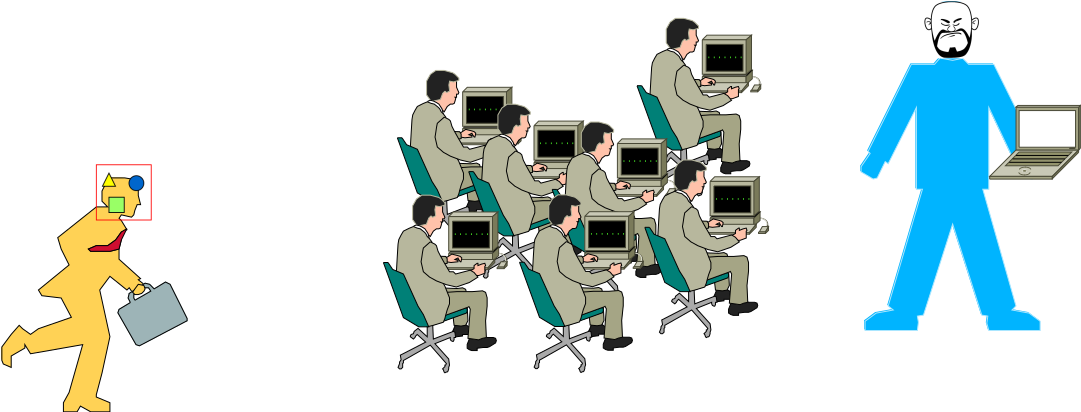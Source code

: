 <?xml version="1.0" encoding="UTF-8"?>
<dia:diagram xmlns:dia="http://www.lysator.liu.se/~alla/dia/">
  <dia:layer name="Background" visible="true" connectable="true" active="true">
    <dia:object type="Cisco - Man blue" version="1" id="O0">
      <dia:attribute name="obj_pos">
        <dia:point val="59.39,3.379"/>
      </dia:attribute>
      <dia:attribute name="obj_bb">
        <dia:rectangle val="59.389,3.378;68.592,19.853"/>
      </dia:attribute>
      <dia:attribute name="meta">
        <dia:composite type="dict"/>
      </dia:attribute>
      <dia:attribute name="elem_corner">
        <dia:point val="59.39,3.379"/>
      </dia:attribute>
      <dia:attribute name="elem_width">
        <dia:real val="9.201"/>
      </dia:attribute>
      <dia:attribute name="elem_height">
        <dia:real val="16.473"/>
      </dia:attribute>
      <dia:attribute name="line_width">
        <dia:real val="0.1"/>
      </dia:attribute>
      <dia:attribute name="line_colour">
        <dia:color val="#000000ff"/>
      </dia:attribute>
      <dia:attribute name="fill_colour">
        <dia:color val="#ffffffff"/>
      </dia:attribute>
      <dia:attribute name="show_background">
        <dia:boolean val="true"/>
      </dia:attribute>
      <dia:attribute name="line_style">
        <dia:enum val="0"/>
        <dia:real val="1"/>
      </dia:attribute>
      <dia:attribute name="flip_horizontal">
        <dia:boolean val="false"/>
      </dia:attribute>
      <dia:attribute name="flip_vertical">
        <dia:boolean val="false"/>
      </dia:attribute>
      <dia:attribute name="subscale">
        <dia:real val="1"/>
      </dia:attribute>
    </dia:object>
    <dia:object type="Cisco - Running man" version="1" id="O1">
      <dia:attribute name="obj_pos">
        <dia:point val="16.436,12.195"/>
      </dia:attribute>
      <dia:attribute name="obj_bb">
        <dia:rectangle val="16.435,12.194;25.741,23.919"/>
      </dia:attribute>
      <dia:attribute name="meta">
        <dia:composite type="dict"/>
      </dia:attribute>
      <dia:attribute name="elem_corner">
        <dia:point val="16.436,12.195"/>
      </dia:attribute>
      <dia:attribute name="elem_width">
        <dia:real val="9.304"/>
      </dia:attribute>
      <dia:attribute name="elem_height">
        <dia:real val="11.723"/>
      </dia:attribute>
      <dia:attribute name="line_width">
        <dia:real val="0.1"/>
      </dia:attribute>
      <dia:attribute name="line_colour">
        <dia:color val="#000000ff"/>
      </dia:attribute>
      <dia:attribute name="fill_colour">
        <dia:color val="#ffffffff"/>
      </dia:attribute>
      <dia:attribute name="show_background">
        <dia:boolean val="true"/>
      </dia:attribute>
      <dia:attribute name="line_style">
        <dia:enum val="0"/>
        <dia:real val="1"/>
      </dia:attribute>
      <dia:attribute name="flip_horizontal">
        <dia:boolean val="false"/>
      </dia:attribute>
      <dia:attribute name="flip_vertical">
        <dia:boolean val="false"/>
      </dia:attribute>
      <dia:attribute name="subscale">
        <dia:real val="1"/>
      </dia:attribute>
    </dia:object>
    <dia:object type="Standard - Image" version="0" id="O2">
      <dia:attribute name="obj_pos">
        <dia:point val="21.18,11.545"/>
      </dia:attribute>
      <dia:attribute name="obj_bb">
        <dia:rectangle val="21.18,11.545;23.968,14.35"/>
      </dia:attribute>
      <dia:attribute name="elem_corner">
        <dia:point val="21.18,11.545"/>
      </dia:attribute>
      <dia:attribute name="elem_width">
        <dia:real val="2.788"/>
      </dia:attribute>
      <dia:attribute name="elem_height">
        <dia:real val="2.805"/>
      </dia:attribute>
      <dia:attribute name="draw_border">
        <dia:boolean val="false"/>
      </dia:attribute>
      <dia:attribute name="keep_aspect">
        <dia:boolean val="true"/>
      </dia:attribute>
      <dia:attribute name="file">
        <dia:string>#/tmp/always.png#</dia:string>
      </dia:attribute>
    </dia:object>
    <dia:object type="Cisco - PC Man" version="1" id="O3">
      <dia:attribute name="obj_pos">
        <dia:point val="36.254,6.85"/>
      </dia:attribute>
      <dia:attribute name="obj_bb">
        <dia:rectangle val="36.252,6.849;42.441,15.732"/>
      </dia:attribute>
      <dia:attribute name="meta">
        <dia:composite type="dict"/>
      </dia:attribute>
      <dia:attribute name="elem_corner">
        <dia:point val="36.254,6.85"/>
      </dia:attribute>
      <dia:attribute name="elem_width">
        <dia:real val="6.185"/>
      </dia:attribute>
      <dia:attribute name="elem_height">
        <dia:real val="8.881"/>
      </dia:attribute>
      <dia:attribute name="line_width">
        <dia:real val="0.1"/>
      </dia:attribute>
      <dia:attribute name="line_colour">
        <dia:color val="#000000ff"/>
      </dia:attribute>
      <dia:attribute name="fill_colour">
        <dia:color val="#ffffffff"/>
      </dia:attribute>
      <dia:attribute name="show_background">
        <dia:boolean val="true"/>
      </dia:attribute>
      <dia:attribute name="line_style">
        <dia:enum val="0"/>
        <dia:real val="1"/>
      </dia:attribute>
      <dia:attribute name="flip_horizontal">
        <dia:boolean val="false"/>
      </dia:attribute>
      <dia:attribute name="flip_vertical">
        <dia:boolean val="false"/>
      </dia:attribute>
      <dia:attribute name="subscale">
        <dia:real val="1"/>
      </dia:attribute>
    </dia:object>
    <dia:object type="Cisco - PC Man" version="1" id="O4">
      <dia:attribute name="obj_pos">
        <dia:point val="48.236,4.246"/>
      </dia:attribute>
      <dia:attribute name="obj_bb">
        <dia:rectangle val="48.235,4.245;54.424,13.128"/>
      </dia:attribute>
      <dia:attribute name="meta">
        <dia:composite type="dict"/>
      </dia:attribute>
      <dia:attribute name="elem_corner">
        <dia:point val="48.236,4.246"/>
      </dia:attribute>
      <dia:attribute name="elem_width">
        <dia:real val="6.185"/>
      </dia:attribute>
      <dia:attribute name="elem_height">
        <dia:real val="8.881"/>
      </dia:attribute>
      <dia:attribute name="line_width">
        <dia:real val="0.1"/>
      </dia:attribute>
      <dia:attribute name="line_colour">
        <dia:color val="#000000ff"/>
      </dia:attribute>
      <dia:attribute name="fill_colour">
        <dia:color val="#ffffffff"/>
      </dia:attribute>
      <dia:attribute name="show_background">
        <dia:boolean val="true"/>
      </dia:attribute>
      <dia:attribute name="line_style">
        <dia:enum val="0"/>
        <dia:real val="1"/>
      </dia:attribute>
      <dia:attribute name="flip_horizontal">
        <dia:boolean val="false"/>
      </dia:attribute>
      <dia:attribute name="flip_vertical">
        <dia:boolean val="false"/>
      </dia:attribute>
      <dia:attribute name="subscale">
        <dia:real val="1"/>
      </dia:attribute>
    </dia:object>
    <dia:object type="Cisco - PC Man" version="1" id="O5">
      <dia:attribute name="obj_pos">
        <dia:point val="39.821,8.541"/>
      </dia:attribute>
      <dia:attribute name="obj_bb">
        <dia:rectangle val="39.82,8.54;46.009,17.423"/>
      </dia:attribute>
      <dia:attribute name="meta">
        <dia:composite type="dict"/>
      </dia:attribute>
      <dia:attribute name="elem_corner">
        <dia:point val="39.821,8.541"/>
      </dia:attribute>
      <dia:attribute name="elem_width">
        <dia:real val="6.185"/>
      </dia:attribute>
      <dia:attribute name="elem_height">
        <dia:real val="8.881"/>
      </dia:attribute>
      <dia:attribute name="line_width">
        <dia:real val="0.1"/>
      </dia:attribute>
      <dia:attribute name="line_colour">
        <dia:color val="#000000ff"/>
      </dia:attribute>
      <dia:attribute name="fill_colour">
        <dia:color val="#ffffffff"/>
      </dia:attribute>
      <dia:attribute name="show_background">
        <dia:boolean val="true"/>
      </dia:attribute>
      <dia:attribute name="line_style">
        <dia:enum val="0"/>
        <dia:real val="1"/>
      </dia:attribute>
      <dia:attribute name="flip_horizontal">
        <dia:boolean val="false"/>
      </dia:attribute>
      <dia:attribute name="flip_vertical">
        <dia:boolean val="false"/>
      </dia:attribute>
      <dia:attribute name="subscale">
        <dia:real val="1"/>
      </dia:attribute>
    </dia:object>
    <dia:object type="Cisco - PC Man" version="1" id="O6">
      <dia:attribute name="obj_pos">
        <dia:point val="35.556,13.086"/>
      </dia:attribute>
      <dia:attribute name="obj_bb">
        <dia:rectangle val="35.555,13.085;41.744,21.968"/>
      </dia:attribute>
      <dia:attribute name="meta">
        <dia:composite type="dict"/>
      </dia:attribute>
      <dia:attribute name="elem_corner">
        <dia:point val="35.556,13.086"/>
      </dia:attribute>
      <dia:attribute name="elem_width">
        <dia:real val="6.185"/>
      </dia:attribute>
      <dia:attribute name="elem_height">
        <dia:real val="8.881"/>
      </dia:attribute>
      <dia:attribute name="line_width">
        <dia:real val="0.1"/>
      </dia:attribute>
      <dia:attribute name="line_colour">
        <dia:color val="#000000ff"/>
      </dia:attribute>
      <dia:attribute name="fill_colour">
        <dia:color val="#ffffffff"/>
      </dia:attribute>
      <dia:attribute name="show_background">
        <dia:boolean val="true"/>
      </dia:attribute>
      <dia:attribute name="line_style">
        <dia:enum val="0"/>
        <dia:real val="1"/>
      </dia:attribute>
      <dia:attribute name="flip_horizontal">
        <dia:boolean val="false"/>
      </dia:attribute>
      <dia:attribute name="flip_vertical">
        <dia:boolean val="false"/>
      </dia:attribute>
      <dia:attribute name="subscale">
        <dia:real val="1"/>
      </dia:attribute>
    </dia:object>
    <dia:object type="Cisco - PC Man" version="1" id="O7">
      <dia:attribute name="obj_pos">
        <dia:point val="43.991,9.431"/>
      </dia:attribute>
      <dia:attribute name="obj_bb">
        <dia:rectangle val="43.99,9.43;50.179,18.313"/>
      </dia:attribute>
      <dia:attribute name="meta">
        <dia:composite type="dict"/>
      </dia:attribute>
      <dia:attribute name="elem_corner">
        <dia:point val="43.991,9.431"/>
      </dia:attribute>
      <dia:attribute name="elem_width">
        <dia:real val="6.185"/>
      </dia:attribute>
      <dia:attribute name="elem_height">
        <dia:real val="8.881"/>
      </dia:attribute>
      <dia:attribute name="line_width">
        <dia:real val="0.1"/>
      </dia:attribute>
      <dia:attribute name="line_colour">
        <dia:color val="#000000ff"/>
      </dia:attribute>
      <dia:attribute name="fill_colour">
        <dia:color val="#ffffffff"/>
      </dia:attribute>
      <dia:attribute name="show_background">
        <dia:boolean val="true"/>
      </dia:attribute>
      <dia:attribute name="line_style">
        <dia:enum val="0"/>
        <dia:real val="1"/>
      </dia:attribute>
      <dia:attribute name="flip_horizontal">
        <dia:boolean val="false"/>
      </dia:attribute>
      <dia:attribute name="flip_vertical">
        <dia:boolean val="false"/>
      </dia:attribute>
      <dia:attribute name="subscale">
        <dia:real val="1"/>
      </dia:attribute>
    </dia:object>
    <dia:object type="Cisco - PC Man" version="1" id="O8">
      <dia:attribute name="obj_pos">
        <dia:point val="48.626,11.326"/>
      </dia:attribute>
      <dia:attribute name="obj_bb">
        <dia:rectangle val="48.625,11.325;54.814,20.208"/>
      </dia:attribute>
      <dia:attribute name="meta">
        <dia:composite type="dict"/>
      </dia:attribute>
      <dia:attribute name="elem_corner">
        <dia:point val="48.626,11.326"/>
      </dia:attribute>
      <dia:attribute name="elem_width">
        <dia:real val="6.185"/>
      </dia:attribute>
      <dia:attribute name="elem_height">
        <dia:real val="8.881"/>
      </dia:attribute>
      <dia:attribute name="line_width">
        <dia:real val="0.1"/>
      </dia:attribute>
      <dia:attribute name="line_colour">
        <dia:color val="#000000ff"/>
      </dia:attribute>
      <dia:attribute name="fill_colour">
        <dia:color val="#ffffffff"/>
      </dia:attribute>
      <dia:attribute name="show_background">
        <dia:boolean val="true"/>
      </dia:attribute>
      <dia:attribute name="line_style">
        <dia:enum val="0"/>
        <dia:real val="1"/>
      </dia:attribute>
      <dia:attribute name="flip_horizontal">
        <dia:boolean val="false"/>
      </dia:attribute>
      <dia:attribute name="flip_vertical">
        <dia:boolean val="false"/>
      </dia:attribute>
      <dia:attribute name="subscale">
        <dia:real val="1"/>
      </dia:attribute>
    </dia:object>
    <dia:object type="Cisco - PC Man" version="1" id="O9">
      <dia:attribute name="obj_pos">
        <dia:point val="42.361,13.071"/>
      </dia:attribute>
      <dia:attribute name="obj_bb">
        <dia:rectangle val="42.36,13.07;48.549,21.953"/>
      </dia:attribute>
      <dia:attribute name="meta">
        <dia:composite type="dict"/>
      </dia:attribute>
      <dia:attribute name="elem_corner">
        <dia:point val="42.361,13.071"/>
      </dia:attribute>
      <dia:attribute name="elem_width">
        <dia:real val="6.185"/>
      </dia:attribute>
      <dia:attribute name="elem_height">
        <dia:real val="8.881"/>
      </dia:attribute>
      <dia:attribute name="line_width">
        <dia:real val="0.1"/>
      </dia:attribute>
      <dia:attribute name="line_colour">
        <dia:color val="#000000ff"/>
      </dia:attribute>
      <dia:attribute name="fill_colour">
        <dia:color val="#ffffffff"/>
      </dia:attribute>
      <dia:attribute name="show_background">
        <dia:boolean val="true"/>
      </dia:attribute>
      <dia:attribute name="line_style">
        <dia:enum val="0"/>
        <dia:real val="1"/>
      </dia:attribute>
      <dia:attribute name="flip_horizontal">
        <dia:boolean val="false"/>
      </dia:attribute>
      <dia:attribute name="flip_vertical">
        <dia:boolean val="false"/>
      </dia:attribute>
      <dia:attribute name="subscale">
        <dia:real val="1"/>
      </dia:attribute>
    </dia:object>
    <dia:object type="Standard - Image" version="0" id="O10">
      <dia:attribute name="obj_pos">
        <dia:point val="62.6,3.4"/>
      </dia:attribute>
      <dia:attribute name="obj_bb">
        <dia:rectangle val="62.6,3.4;65.35,6.245"/>
      </dia:attribute>
      <dia:attribute name="elem_corner">
        <dia:point val="62.6,3.4"/>
      </dia:attribute>
      <dia:attribute name="elem_width">
        <dia:real val="2.75"/>
      </dia:attribute>
      <dia:attribute name="elem_height">
        <dia:real val="2.845"/>
      </dia:attribute>
      <dia:attribute name="draw_border">
        <dia:boolean val="false"/>
      </dia:attribute>
      <dia:attribute name="keep_aspect">
        <dia:boolean val="true"/>
      </dia:attribute>
      <dia:attribute name="file">
        <dia:string>##</dia:string>
      </dia:attribute>
      <dia:attribute name="inline_data">
        <dia:boolean val="true"/>
      </dia:attribute>
      <dia:attribute name="pixbuf">
        <dia:composite type="pixbuf">
          <dia:attribute name="data">
            <dia:data>iVBORw0KGgoAAAANSUhEUgAAASAAAAEqCAYAAAC1GI3mAAAABHNCSVQICAgIfAhkiAAAIABJREFU
eJzsfXeYFFXW/ltVnaZ7ejKTh5mBYSQz5ChJVj4JIklU+AR1EXQVFd2fKwrLoi5rWMOqyAcCRlZB
BQVEEZAhZxhyZnKOnburu+7vj/FeqnqGNIBMqPd5+pme7uqqW7fOPffkwxFCCFT8oZAkCRzHsf/p
e0IIOI4DIQSSJEEQBACAz+eDIAiK39H3PM8jNzcXGRkZKCsrg9VqBQA4nU7YbDZUVFQgOzsbx48f
h9PphNvthiRJ8Hq9sNvt8Pl8tY5D/pfjODauq5GL/33R43mehyRJ4HmencdoNCIgIAA8zyMwMBCE
EOh0OqSmpuKOO+5AUFAQDAYDTCYTtFotYmNjkZaWhtjYWMV5/cdK54Zen+M42O12mEwmNnd0fuXj
VfHHg1MZ0B8PugAJIeB5Hj6fDxqNhn0vX0CUYUiSBEIIzp8/j40bN+LIkSMQRRFVVVXIzc1FaWkp
HA4HvF4vJEmCKIrw+XwKhuHPYCgoc6gNl/vNtUDOgOTMQH4+juMQHh4Oj8cDm82mGAfHcdBqtRAE
ATzPIygoCJGRkYiJiYHZbIZGo8GgQYMwfPhwhISEMAan1Wqh0WhqzDFl6LXNiYrbA5UB3QbIJRq6
OCgTKC4uRl5eHlwuF5xOJ3744Qf8/PPPcLvdKCkpgcfjAaBc3BRyKYVKBnSnl0sv8u9rOwf9XM4k
KGojF/9F7C/R0XEA1cyOSikAYDQa4fP54PF4FGOvbVyCIDCm6s/QzGYzQkND0axZM9x1110YMmQI
k7CSk5MRHByskMD8f6/i9kBlQH8wqHoFAIIg4PTp09i0aROcTidcLhcOHDiAffv2wWazwWazwefz
scXivzD9GYR8YcnhL4nImRLHcTAYDDAYDOB5HjzPQxAEJnUIggCNRgOtVgu9Xq+Q1CiotOXz+SCK
IpPCvF4vvF5vjTG73W6mblksFoiiqJDC5Gqa/HM5w5DPCf1ePg8BAQEICAhAeHg4+vTpg9TUVBiN
RnTs2BF9+/aFTqdjDEnF7YPKgP4gSJIEi8UCr9eL48ePY9GiRSgtLUVmZiYKCwuZBEDVLbm953KS
CF2Q1BbEcRw0Gg00Gg0MBgMCAwMRHBzMGIjZbEaLFi2QlpaGDh06IDAwEAAYw5Evbv8XZU61LViq
HtIXtSvJP5OPm0oxGo0G+fn5+PXXX5GRkYGqqip4vV6mjlmtVrjdbjgcDsZk5Mymtjmi3/mTtcFg
AMdxCA4ORkpKCmJiYjBw4ECMHTsWOp0OZrOZqWgq/jioDKiOkBM/XQyEEIVqRQjB4cOHkZ2djZyc
HCxatAjZ2dmwWCzse3/7C8/zMJlMcLvdTLKg5wSqVRadTge9Xo/ExEQkJSUhODgYISEh4HkeCQkJ
SExMRP/+/WEymRgDaUig8yeKIjIyMvDrr7/CYrHA5/PBZrMhPz8fWVlZyMnJgSRJsNvtCilKzpiv
pEZyHMfUtkceeQTJycmIi4tD165dodfra9is5Grb5WxbKq4PKgOqA2ozYnq9XqbW/Pjjj9i7dy8q
Kiqwfft25OTkwOl01lBH5AyMqlpUyqBSjNFohCAIaN26NUaNGoXIyEhotVrwPI+UlBS0bNmSSTD+
Y/Q3bjcUyFUj+XtqK7Narbhw4QJyc3MhiiJcLhcOHz6MX375BRUVFbDb7aioqGDnoxuEXLWjn8tV
24CAAMTFxaFbt25ITk7GiBEj0LNnT8UGQ5+Rv1FbZUB1g8qArgOiKDJVRb4LVlZWIj8/Hz/++CNW
rFiBzMxM5pGixOqvFsjd0jqdDlqtFiEhIUhNTYXBYMD//M//YPz48SgpKUF4eDiMRiNjRpfbgeWL
gqI2CaChwH9h+/9P75cQAqfTCafTCaCaaZ0+fRorVqzAuXPnUFBQgMLCQmZvkquIQO2hA1Rlbdu2
LR577DH07NkTKSkpzBAuN+z7fD5otdo/YkoaHVQGdB2wWq1MOiGEYOfOnThz5gzS09OxevVqeDwe
tkN6vV5oNBpG7HJvFyEEYWFhiIqKwqBBg5CcnIyAgACkpaWhd+/e7FqBgYFwu90wGAw1dnC5LaY2
tYCqiP7H1mdcSV2Sq1Xyz+l7uXertt+tX78eJ0+eRGVlJY4dO4YdO3YwGxOAWj2FwCWvXXBwMF54
4QVERkaif//+SElJQVVVFQICAuB0OhEcHHwrp6bRQmVA1wGr1QqNRoMVK1Zg8+bN2LlzJwoLC+Fw
ONgx/ouB/s/zPJo1a4bevXtj1KhRiI6ORnBwMFq3bg2z2cx+TxmHy+WCwWCAKIpsd/U/pz/83d4N
0f7jj9psbQAUkqXb7VbE/gCXpCO5Gkq/KygowIkTJ+ByufD222/j/PnzKC4uhiiKtdp85HY9o9GI
Tp06oX///hg1ahS6dOnCmJSK64fKgGqBfNED1SpWTk4OPvjgA6xfvx4lJSXw+XwKu4D/7m0wGBAR
EYF27dqhdevWeOSRR5i9htpwKGozdvrjcrErtR1/LcfUR9R1nNfyO7naJH9ebrcbPp8PVVVVePPN
N3Hs2DFkZmYiLy9PEXNFr0NBDdhpaWn417/+haioKMTFxTWIea5PaPIMiN6+PLXBarXCZDJBFEV8
++23SE9Px/r165Gfn1/r7ylBazQaJCQkYPjw4WjVqhVat26Nfv36wWAwAGiYdpimAPoMJUmC2+3G
sWPHkJ6ejh07dmD79u2oqKi4rMtfEAQYDAZ0794dDz/8MCZMmICAgIAa51ZRO5o0A8rNzUVsbGwN
acHlcuHgwYN47733kJ6ejqqqKkVaA43KpQF94eHhaNeuHV555RWEh4ejRYsWCAgIqDVwTiXG+gd/
qYiiqKgIBQUF2LZtGz777DOcPn0aTqdTYWOTvw8JCUGPHj0we/ZsdOvWjTkMqErudruh1+tVGpCh
STMgoJr4qAu9srISBw8exJw5c3DkyBE4HA7mrZITEgBERkaiV69e6NChA5599lmEhISwc1J7QW3e
KvpeRf2Ef4Cn3Ch99OhRLF68GFu2bMHFixfhdDprOBokSYJGo8GAAQMwc+ZMdO/eHaGhoXC5XNDp
dIwuVBqoRpNnQIWFhQgNDcX27duxbNkyrF+/HlVVVQqmQ99rtVo0a9YMw4YNw3333YdevXohODiY
EazH40FFRQWCg4Oh1+svm9Okov7APx2DPmsa4KjX65nNjj7L3bt3IyMjA99++y22bdumyE+TnyMg
IACTJ0/GI488gtTUVJhMJjXa2g9NmgERQli8yKJFi1BUVKSwCWk0GkiSBIPBgObNm+OBBx7AuHHj
0Lx5c1baQa5a0Sx0SrCSJDHjZ0NxhTdFyD1rFDS+R57mIpdgvV4viouL8cknn2DTpk04evQorFar
orwJUO2MiIuLw+zZszFs2DBERET8cTfWANCoGJC/+OwPURQBgHm4tm3bhgceeIAxHvlUaDQa6PV6
dOnSBffffz/GjRuHqKioy6pR/pnWaqJjw8CV7HLX4p2kWL16Nf773//ip59+gt1uV3zH8zwMBgPu
vPNOvP766+jSpYtqD/wdjZIBycP45bo8Tfh0Op1YuHAhvvjiC5w5c4ZFEVOpRa/Xo02bNnj00Ucx
YMAAdOjQ4TbfmYr6jry8PAiCgK+++gpfffUVMjIyANSM3erVqxf+3//7fxgyZAjzjjbljarRMSD/
ujOU8Xg8Hmi1WhQUFGDKlCnYv38/82jId6KkpCRMnDgRU6ZMQXx8PLRarWo8VnFFOBwOuN1umM1m
eDweOBwOTJs2DQcPHkROTg7bGKnn1GQy4d1338XYsWNZek1TDWZsVAzocqiqqoLNZsO6devwn//8
B6dOnaphHA4JCcH06dMxZswYdO3aFcAlCepKap0KFQBY7SOn04mQkBB4vV5s2bIFixcvxg8//MDU
fwqz2YwHHngAM2fORGpqKoCmucE1OgbkX9SKMpDXXnsNH3zwAcrKygAoqwfGx8fjX//6F+6++264
3W7ExsaioqIChBCEhoay45sigai4Oux2OyRJYnWtCSGwWq0skvrDDz/E+++/z+p1U2lIq9Xi3nvv
xeLFi+F2u9GsWbPbeRu3B6SRQZIkQgghPp+PSJJEzpw5Qx577DGi1+sJAMJxHOE4jvA8TwICAsgz
zzxD8vPzidfrZb+tqKggkiSx/1WouBZIkkS8Xi97TwghxcXFRBRF8tVXX5FWrVoRrVZLeJ4nGo2G
cBxH9Ho9GTNmDNm2bRux2Wy3c/i3BY2OARUXFyuYx5gxY0hgYCDheZ4xHo7jSHx8PJk3bx4pLS0l
hBDi9XqJz+e7nUNX0YDhv1lRWqJ/JUki69evJ926dSN6vZ7RIcdxxGAwkHHjxpG8vDxy+vRpdg63
201EUfzjbuI2oFExILfbTSwWC0lPTydOp5PMmjWLGAwGIgiCQvLp0KED2bx5M3G5XLd7yCoaOeSb
ocvlIrt37yYPPfQQY0I8zxNBEIherycjRowghYWF7HiPx8MkqsaKRmcDKisrg8lkwvvvv4/XX3+d
6ecajQY8z6N3795YtWoVtFotDAZDg6wYqKJhgC4t/6L6LpcLTz/9NL744gtWUQEA9Ho9/va3v+Gl
l15ioSGNPXes0QUgiKKIn376CYsXL4bT6VR4sAYNGoRly5YhKCiIRS2rUHGrIA9I5ThOEVk/f/58
jB8/HhqNhjEYt9uNr7/+GgcOHABQbdymhuzGikYnAZWWlqJnz564ePGiwoXeu3dvrF69GmFhYapr
XcUfBv/lJY+srqysxOTJk7F27VpFsnPbtm3x/fffIz4+niWwNlY0qjvLzMzE5MmTkZWVxT7jOA49
e/bE119/zVzqQM32yCpU3Ar4V3QkspSfkJAQfPTRR4iPj2e5ZwBw/Phx/PnPf8a5c+caNfMBGgED
crvdsNvtsFqteO2117Bx40ZF4mB4eDj++te/Ij4+XhFxqtp+VPwRoNnvciYkl4JiY2Px0ksvKcry
AsChQ4ewe/duxWdyaaqxKC4NlgFZLBY4HA7o9XoYjUbs3bsXq1atYl0POI6DTqfDc889h3vvvfd2
D1eFihqghe3Gjh2LGTNmICgoCEB1EK3NZsOLL76IVatWKZgNLSHbWKT3Bm0DslgsMJvNKC0txd13
342jR48CuORtePTRR7FgwQJV2lFR71FUVITx48dj165dityxbt26Yfv27axbrsfjYRHXjYEJNVgJ
CKjuEnrx4kUsXboU58+fV+jbCQkJePTRR1khchUq6gvkbnn6NyoqCu+88w4iIyMZ8/H5fDh8+DD+
/e9/M4ZDM+gbC003aAZECMGxY8fw5ptvwmazsVYtUVFR+M9//oMePXqoni4V9Q7UsCynS0mSkJaW
hhdffBF6vV7RnmnlypXIz89nrYcakwOlQTMgj8eDJUuWoLKyEsClnWXYsGEYOXJko3lIKhonqFpF
6VSj0WD48OEYOHCgooZQRkYG5s2bh/Ly8kZl/wEakA2IBnTJ2w/v2LEDgwcPhtfrBXDJq7Bz5040
b95crUqookFBkiRUVFTA4/GgS5cuKCoqYt9FR0dj1apVaNeuHbxer6IJQkNGg1mdtFohLeqUlZWF
V155BV6vl+nDOp0OI0aMQGRkJIDaG8qpUFFfwfM8wsPDERUVhQkTJrC2PoIgoLCwEPPnz4fJZGpU
baDrPQO6HPNYs2YNDh8+DAAsivSuu+7Cc889B71erzi2MYmsKhovyO896TiOw7Rp0xAWFgYATO3a
vn079u3bp8gfa+io9wyIgurDkiThxIkTWLp0KWw2G4BqBhMcHIzx48cjJSWFRZX6dyhQoaI+g8au
cRyH1NRUPP/88xAEATqdDoQQVFVV4ZNPPmEmh8aABsGAyO/NA0VRBCEEa9aswdmzZwGAZQ337dsX
kydPZvk0giBAo9E0mp1CReOHfJMVBAEjRoxA9+7dWcKqz+fDli1bcODAgUZD1/WeAfl8PiZyOhwO
AMBnn30Gu93OitCHhobioYceUoS7UzSWB6WiaUAeYNimTRv0798fDoeD0XFmZiaOHz/eaMwKDcIL
Rh8KIQSvvPIK3njjDUULnu7du2PVqlWIjo6+3UNVoeKmQhRFJCQkoKSkhHmB4+LisGPHDiQkJABQ
Nsf0eDzQ6XS3edTXjnovAdHYHkmS4HQ6cezYMQCXmFJgYCAefPBBRaa7ChWNBVqtFg899BAAMNUs
Pz8f69atA1CdG0Y3Y0IIa7rZUFDvGRBwKQZow4YN2LdvH7PxAED37t0xadKkBsX1Vai4HowfPx4R
ERGKvneLFi2C0+lkdk5a/KwBKDQK1HsGRHVdl8uFHTt2oLCwkD0IQRBw7733Ijg4mD0YFSoaG7p2
7YonnnhCkVR97tw5fPTRR2wjBi6FozQkNIjR8jyPvLw8VjmOftasWTP87//+r6KBoAoVjQ06nQ5t
27ZFcHCwonzr1q1bkZOTo2hF3tDQIBgQUF0l7ty5c4pC3z179oTZbIYgCKzNsgoVjREjRoxA7969
Gf37fD4cOHAAmZmZkCSpweaI1XsGRCd1/vz5isQ9o9GIF198ET6fDx6PByaTSZWAVDRaBAQEoH//
/qy6AyEERUVF2LJlC7xeL6v22dDQIEZcVVWFwsJChbuxf//+iImJgU6ng16vV5mPikYL2sFl7Nix
LD2DYsWKFaiqqmLHNTTUewZECMHHH3/MMoMpwxk+fDhiY2MVjKchiqAqVFwNlMbj4uLQs2dPBaM5
e/YsWxs0C6Ahod4zIFEUcf78eXg8HhBC4PF40Lx5c7Ru3bpRFulWocIftIkCz/N48sknYTAY2GYr
iiLeeecdVhWioW3C9Z4B7d+/H9u2bVMUbUpLS0P37t3ZMTQiWoWKxghK+4IgIDg4GDExMYoNd+/e
vcjMzFQloBuBvC+SHIWFhcjNzWUGaJ/Ph969ezPvV2lpKUvgU6GiMcLj8bDKD3369MG4ceMUMUF5
eXnYs2ePKgHdCORJpz6fD4QQOJ1ObNiwAS6XCwBYj/cZM2YAuBQLRN+rUNEYodVqERgYCKB6o46L
i2MlOgDAZrPh9OnTDTIWrt6sWlo+A7hkTHM6nfj5559ZngvHcYiPj1elHRVNCjzPK9SrESNGoHnz
5kza8fl82LNnD3JyclQJqK6Qc28aUl5YWIjs7GwW+8BxHB5++GFF+LkKFY0d8uL1Ho8HSUlJSEpK
YutEo9Fg165duHDhwu0e6nWj3jAgoGYdn08//ZRxf0EQYDQaMXDgwNs3QBUqbgNoGQ6fzwe9Xg+O
43D//fczTcDr9cLpdMLj8TQ47aDeMCCqYlEuDwAHDx5k3N/n8yE+Pr5GIJYKFY0dhBDmhqeJ2IMH
D0ZUVJSiyeHcuXMbnC203o2Wll89deoUMjMz2ec8z2PUqFFo167d7RucChW3AV6vl6lbtEuGyWRC
586dFQzn7Nmzim6rDQH1igFRKUiv12PdunUoKipiUpFWq0VYWJhaaF5Fk0NtRcbCwsJw3333Kb4r
KyvDli1barjj63MR+3rDgCij8fl84HmeNWijIqfBYEBcXBy0Wm2D4e4qVNwqcByH0NBQ1oKKromv
v/6a/U8ZT3122tQbBkQnUBAElJSU4MyZM2wCqfv9f/7nfxpk1TcVKm4FUlJSkJSUxP7nOA6lpaUs
bEUQBEU99fqIesOA6CQRQnDmzBkW2QlU239iYmIQFhbGvGIqVDR1tGvXDu3atVMUJDt69Ch27typ
cOrU5wjperOSqWTDcRysViusViu0Wi1zQXbo0IEdq9qBVKiotg1FRkayTZnjOBQVFeHs2bPMY6ZK
QNcByqVp7osoiiwA6+GHH2ZMSpWAVKio3rRHjRoFo9HImI3b7YbNZlNUDgXqb6maerOSKVPxeDys
/zVFSEgI4/RA/Z1MFSr+aPTv3x9ms5mtDVEUcfz4cdjtdgD12wAN1CMGBFzKiF++fDmASykZZrOZ
5YmpzEeFimpQppOcnMy8x4QQrF69Gnl5eUyDqK/qF1DPGBAtq2G1WhXN1rp3746AgAD2vwoVKi45
btq2basoSeNwOCCKYr22/VDUGwZEJ8pqtaKiooJxd57nMWzYMBiNRlX6UaFCBmofffzxx1k8EFBd
nqO0tBRarZZ5wuprjli9YUA0CHHlypWsNhAAmEwmRf4XPU6FiqYO6vkKDAxUbNAcx+Hjjz9WuN/r
q+OmXo2K53kcO3aMcW2gugSrvPobUP8NaypU/BGQx/oEBAQovsvLy1Oso/qqitUrBgQAFosFwKUJ
i46ORmRkJAA1/keFCjmo0yYoKAgdO3ZURD+Xl5ezY9RAxGsEIQQVFRWKz9q0aYP27dsrJre+cnMV
Kv5IUBUsPDwcd999NzQaDdukS0tLWTK3mox6jcjOzkZ+fj6AS8mpNOHOv2KiChUqqpkQ7QxM1wkA
OJ1OrFu3jtUSqq+bdr1iQDt37mQMCKi29YSGhqoBiCpU1AKqDej1egQEBChso263G6dOnVJzwa4H
FouFdcCgKRcGg0ERE1RfJ1KFitsBqinccccdiImJYZ9Tyai+myzqFQOi3R2B6ok1GAwYPHgwgEtu
xPo8mSpU3A5wHIeOHTsiMTGRrQ+fz4eSkhL4fL56vWnXGwZECIHL5YIoiux/nU6HTp06sWPqe1CV
ChW3A9RBExMTo2A2R48exbFjx+ptDBBQjxiQ1+tFaWmpwtUeGBiIkJCQGrEM9XlCVaj4IyGvDiEv
zypJEgoLC1FYWFivtYZ6s5JLSkpw9OhRhQoWEhKiKLKtSj8qVNQETUSNiooCcMlZI4oi0yjqK+oN
A6qqqsK5c+eY1V6SJOh0OkX3R0D1hKlQQUFNEjQRdcKECQAubdZOpxN2u71er5l6w4BEUYTFYlGE
l+t0Ova9IAiq9KNChQxyDxfHcYqWVYQQeDwehWOnPuKyDMi/jojb7Ybb7a5Rae1KN3c9DEOSJHi9
XlbThOM43HXXXex7eV8kFSpUXJKA5C+5K14QBHz//feorKys0/mpJuLvyq+t95g8VIb+5lpSpy7L
gOiJLBYLRFGE1+tVFDjyb6MsH6i8DCR97/P5rsqs/M/do0ePq96AChUqLoEmbtNa6ufOnYPT6azT
ufyL2vvXmJY7h+TvqUp4LZJXrQxIrgYZDAaWT0LbwwLVDMPtdjMjF5VO5K5y/0FdaUCiKLIykvQG
Y2Njr3WuVKhospBLJCaTSZG2VFlZWadcMLlqd+zYMezfv58xFUmSIIoinE4nK3xG443oOr9WbUVT
24fyNH6tVguv14usrCyUlJTAZrNBkiSUlJTgwoULiImJQXJyMoxGI0wmE1q2bInQ0FBFHRKfz3fV
EhqiKMLj8bDJMxqNNcpwqFChoibkEsnAgQNx8uRJtoY9Hk+dzmm32xEYGAhJktChQwecPn0aW7Zs
gd1uh8fjwfHjx1FQUIDU1FQkJCTAbDazrHyj0Qjg2sJlal3hcjHr2LFj+OGHH/Ddd98hKysLdrtd
UTCMGotpUaTu3bujQ4cOGDt2LFq3bq0Q466USnHmzBnFtc1ms1r3R4WK68TgwYOxYMECtvFbLJY6
lbERBAGnT5/Gtm3bcOHCBWzZsgXnzp1DVVVVjXKvPM/DZDIhPDwcQ4cOxejRozFkyBDYbDaYzeYr
X0iSJOIPn89HvF4v+fLLL0nr1q2JwWAgHMcRnufZi/7PcRx7D4BoNBqi1+tJTEwMGTRoEFm0aBHJ
zc0lkiQRr9dLCCFEkiTif91p06YpzhcdHU1OnTpVY2wqVNQFkiSRoqIikpOTQ3Jzc0leXh4pLy9n
NNmQQdeS1+slGzduJIIgEI7j2N+MjIxrPpfVaiVZWVnk2WefJR07diRms5no9XrFOr/cX0EQiFar
JREREWTAgAE11q/b7SY+n0/xmUYURSZpUL0tLy8PmzZtwowZM2C322s1OPkbp4BL5VJ9Ph+KiopQ
XFyMPXv24K233sLs2bPRs2dPtGrVCm63GwBYoikAnD9/XsEYG4P6JZ8XUosE6D93cqlS9fbVhL8N
IiAggM0TtTlSGqRhG+Xl5TAYDNi4cSNee+015OfnM9tmmzZt0L9/f0RERMBoNKJNmzbo0KFDg4u0
p3MgCAICAgIQHByMiooKRnNr165VdFAFqjMPiouLERQUBIPBAKvVir179+Lbb7/Ft99+y0wt9Pxy
GpaDyOxP9FVeXo7t27dj4sSJ+Pjjj9GtWzf4fD5kZmYiKCgI0dHR7PcarVaLiooKhISEsIH98ssv
eOGFF+BwOFieidyOYzKZEBwcDK/XC6vVCpvNppgEKvKR3xulnT9/HtOmTUNaWhqGDBmCJ598kkVt
SpIEQRBQWVmpuDmNRtMoVDDKWCRJgkajURjn6fd0UV3NUN9U4T8/1NgJVNOrIAjsO1EUsWLFCuzb
tw+lpaUoKCiAwWDA2bNncfHiRUVA68WLF7FhwwYIggC9Xo/mzZujW7duePXVVxEXF3c7b7nOkM8N
pTO6uVdVVSEoKAgulws8z0On04HneRw5cgRvvvkmdu7cicLCwlqbGdL3lBmFhITAZDKhsrISVqsV
QM21n5GRgSeffBJLlixBu3btkJiYiIKCAsV4NT6fD8HBwaiqqoJWq8WGDRvw8ssvs9Y4QDWTaNmy
Jbp06YK//vWvaN26NRsMtQe99dZbOHjwIIqKinDy5MkapQBEUcTevXtx4MABbNy4EY8//jgeeOAB
aLVa+Hw+OJ1Othh5nkdgYGCDZ0DyxVJbQTW6qOSgDEsuaTZ11OZdobRRWFiI0tJSnDp1Cq+++irK
yspQWVnJ6JLOOWVS1EVMNwKv1wuv1wuPx4NTp07h1KlTKCoqwrp1627nLdcZPM+zuaH3mJubi9LS
UrhcLnAch7KyMiQlJaGoqAiLFi3CF198AZvNViNzXhAEcBwHo9GIzp07Iz4+HmPGjEHXrl1hNpsh
iiIMBgN4nscrr7yCbdu24eTJk4qSOgcPHsTkyZOxc+dOlJaWMkGHgdqcQmjLAAAgAElEQVRj7HY7
sdvtJCEhgfA8TzQaDREEgfA8T5o3b05++eUXZrvxer3s5XK5mB5aVVVFTp8+Tf7973+Te++9l0RE
RDA9lOqkVFcMDQ0ls2fPJhkZGcTtdpN27dop9MyBAweS3Nzca9Zd6zPovMntXrXZ3ijktjIV1ZDP
n8/nI0eOHCELFiwgDz74IImKiiI6nY5oNBoSFBREtFptDZrjeZ4EBgYSo9FINBqNwkbC8zzRarWk
S5cuZP78+eTnn3++zXdbdxw6dIi0bNmS3T/HcWTgwIGEEELy8/OJ1+slbrebfP3116RVq1ZEr9cT
QRAIALbu6dwkJyeTp556iixbtoz4fD4FHVssFlJeXk5EUSSSJJF9+/aRkydPkieeeIKEhoayOafz
v3z5cmZblgPyk7711ltEq9USQRDYKy4ujqxbt44NwG63E0mSiM/nI3a7nZSUlBBCqgnE5XIRu91O
vF4vKSwsJFu2bCFjxowhQUFBRKfTMYMVffABAQGka9euZOvWraRVq1aKSZsyZQopLy//wx/gzYQo
isTpdJLs7Gzy9ddfk9mzZ5NZs2aR119/nXz44Ydk/fr1JC8vjzgcDvZyOp3E6/USn89Xw2DXVOHx
eEhVVRVxuVzk9OnTZOLEiaRdu3YkMDCQETnHccRgMJDAwEBmDJUbSDUaDXOQUCYk/16v15P58+ff
7lu9YWRmZpKBAwcq1tKAAQOI2+0mLpeLnD17lkycOJFERkYqGDB9abVaEhMTQ+bMmUOOHj1KKisr
ic/nIxUVFcTn8xFRFNm15Btkbm4uKSwsJDk5OeSNN94ggYGBbI41Gg1JS0sjp0+fvjwDOnXqFOnZ
s6eCa8XGxpJVq1YpLii/qHyBXG63liSJrFmzhowYMYKYzWYFZ5Qzo6CgIIWHbd68ecTtdt/wA/kj
IZ8Dl8tFli5dStq3b09CQkIYMQBQvOd5nphMJhIbG0sSExPJ3XffTT755BOydetWsnPnTpKVlVVn
SaihSFBXG2dBQQH58ccfSZ8+fYjRaFRINvKFJmcqANgm6u+tFQRB4dnVaDRk4MCBxOv1EqfT2aAZ
v81mI4899phiXvr27UtsNhtZsWIFSUpKUtAgnRutVks6d+5M/v73v9fqpSbk0nO6miSfkZFBBgwY
oJA+DQYDeeedd2r8BpIkEZvNRpYvX06CgoIUD2nChAnEZrPV+YHIpau8vDwye/ZskpKSoiAKOTOS
vz7++OM6XfN2gN4jlRKpitC+fXvFLuPPgOQMV36MIAgkKCiIREZGkrvuuovMmjWLvP322+SHH34g
DoejBiFcjljkKkt9A50rQi6pnFStp2N3uVzkk08+ISNHjiSRkZE1Qj8A1Hj505Gc1vylHoPBQHQ6
HRkyZAhJT08noigSm83W4F3zf/3rXxW0lJCQQJ577jkSExPDpBz53ISHh5MHHniAnD179rLM51pA
fyuKIvnggw9IQECAQqAZO3YsKSwsVPwGkiSRc+fOkWeeeUbBCIxGIzl8+PANqQLyhUkIIXa7nZw6
dYrMmTOHREVFKSajITMgQqrVBPm9bt++nYSHhysInt6vP8P1Z0T+TEoQBBIYGEgiIyNJnz59yOjR
o8m+fftISUkJE43lC1pORFRHr0/wt4nJGff58+dJTk4O2bVrF7n//vtJcHCwwjbhz8z9X3Qu6fF0
/ugioLZNQRBIVFQUuf/++8mRI0fYPDV05kMIIbNmzVLcP2W2cmZAP2vTpg354IMPSElJCSkuLiai
KNZ5DuTPsby8nPTo0UNB15GRkeTgwYMKfgKfz0dycnJIcnKy4mGlpqYSj8fDXnUhYvnORgdXWFhI
JEkiq1atIv3792cTI194Go2GLFq0qE6TcDsgf2h0ng4cOECSkpIU+vWVpKHLvejz8H/P8zwJDQ0l
PXr0IEuXLiW//PILqaioUDgKKDFYLJbbOT01IHdkWK1WUlVVRQghpKKigvz222+kb9++zGZIGcbl
GHVtEtCVgmX1ej2Ji4sj06dPJ7t37yYlJSXE7XYz2wal1YaMV199lRnl5XYY+VyEhoaSt99+mzgc
jhoG5rqgNql86dKlCmlLEATy/fffK36noa7I4uJiRaDc9OnTmZtS3vj+esDJghU5mRsaAO699160
a9cOixYtwscffwyHw6GIJWoogYh2ux0nTpxA165d2WdbtmzBf//7X9jtdhYST92/XC1udf+5kR9D
fyOvh0Tn02q14sCBA5g2bRoiIiLQs2dP3HHHHRg5ciT69OkDh8NRL2soyemB/v3mm2+wdu1apKen
s2BB4he8SWRJzeQq8VLyY6nrnrqRhw0bhrvuuguEEBw+fBhpaWkspORakyjrM7RaLQRBYLWAKO3Q
eW/dujVmzpyJRx99FADg8XhYOVf5c7ke0Hg+CkIIevXqheDgYJSVlbHwkuXLl2P06NGKH5JvvvlG
sesaDAaye/duBUe73l2hNqmJes7k0kJ+fj5ZsmQJMwrS63/66afXdb3bBUmSSEVFBVm1ahV59NFH
yZIlS0heXh7ZtWsXKSwsJJmZmWTevHnk/vvvJwMHDiTJycnMe1Ob/ae2l7/oLD/W/3OdTkfCw8NJ
z549yUcffUROnjzJQiXqC6hklpOTQ4qLi8mcOXNIfHy8QtIzGAzEZDKR4OBgJg352w5xBRsQlXZa
t25Nhg4dSpYtW0ZKS0uJ3W4nhBCmtlKj87WGSDQEvPXWWyQgIKCGNKjX68njjz9OsrOzidvtVtjb
/CXm66UZOp9ySTI3N5cMGjRIQcsdO3ZUzK+GEII1a9Yw7geAdSMlsp3mesPTNRpNrekaNFOWIjo6
Gt26dVMcKwhCgwlC5DgODocDgiBgzpw5aN68OTiOU5QSmT17Nru3kydP4rfffkNGRgY2bNiA/Px8
iKJYI0jRXyqiOwwNFqPf012bHiuKIsrLy7F3715kZGQgJCQEM2bMQNeuXdG3b1+YTCbFOQFly6Ob
uft7vV7YbLYawWf0uidPnsTixYuxdu1auFwuEEJgMBgQHh4Oo9HIaMHhcCA3N1chQdYmTdI5adas
GbvfMWPGsKRoOeg96/V6+Hw+1j2UENLgUjH84S+J0KjngQMH4t1332Xri9IPzWQwm83geZ4lkNLs
B/ka5jgONpuNnVOeEsPJorAFQUBsbCzGjBmDbdu2AaiWzEpLSxXPQsPzPAoLCxViblRUFCNUOXFf
DvLv5eeRP1A6QDno/06nU5FTwvN8g1HBACA2NvaqtYvovbZp0wYpKSnIzs7GpEmTkJGRgfnz58Ni
sbDUF0DZAYTOif939O/l1CyXy4XCwkLMnj0biYmJ6N+/P6ZPn46ePXuyMRFC4HQ6Wd0net6bwYgk
SYJWq8WFCxfQokULuN1upl6vWLECc+bMwblz52rUnwoMDGTqP/d7JK5Wq4Xb7a5VracRzq1atcLk
yZPRuXNntGrVComJiYq5rw0cxzFaq41GGyJoGpN8MxswYABmzZrFBAvKWIqKiqDT6aDX6+H1eqHV
alFYWAiLxYKUlBR4vV4cOHAAP/30Ey5evAi3243hw4ez+tNXUtm431M2KKOSJAmVlZUoLS1FRERE
9VgJISzhlKJHjx6sx9C1EKP/AvHnnPQYOih/0JoljeHhXws0Gg2SkpLQokUL9O3bF4888ghWr16N
lStXYuvWrYqweLrT+8/f1TYFOSRJwsWLF5GZmYk1a9bgoYcewqRJk9ChQwf4fD4EBASwc97MRUht
Ec2bNwdQLW0UFBTghx9+wMsvvwyLxaKwa/E8z6Qlh8MBURRhNptZbWM6D1RaMRqN6Nq1K1JTU/Hy
yy8jLCyMNTKgUgC17TQUifpmQF5LizKbPn36oG/fvgrpjuM4REVFsedNbUbUvvjkk09i8+bNKCkp
YTxCkiQEBgZi/PjxTMsRRVFRv10OvV4Pk8mE8vJy9vtvvvkGf/nLXwD8Xg+IJoJSIoiNjYXJZLrm
nZD/vQ2sxWKB2WyGTqdTiHcmk0nBkf1Bs+ObGuhiNxqNmDhxIkaNGoUVK1bghx9+wNatW1FVVcUW
HZ0/uhDrAp7nUV5ejgULFuDrr7/GzJkz0bNnT/Tq1Qs6nY5JLLfiHgEgIyMDc+fOxS+//MLqi1Pp
mBCC4OBgGAwGuFwulJWVwev1wmw2Q6vVMmO+yWRC8+bNMWLECKSmpmLKlCmKBSRJEvR6PWPcteXb
NXZERUUpGIL/RuYvRQJgjH3dunVYuXIl1qxZo+AL9FlR9c3tdiukqcuB0hW9BiGE1f4CAI3VaoXT
6VSI+nJx/FpAd2uj0ajoSQ1Uc0BKANSO4b+b0+S1pgLK6P1tPIGBgZg8eTKGDh2K/fv3Y+7cucjM
zGSSAt3Z61JgihIhZWRlZWX4+9//jjZt2uCFF17AmDFjGEHdTEmUEuiRI0fw1FNPYe/evaw+uNzT
RVUzOkYqFVOiT0hIQGpqKqZNm4bU1FTExsbCbDbXSJ6szZbWVCRrisTERJhMJpSUlCgqCAA1VSZq
Q/T5fFi4cCHefvttFBUVMaGA8oPExEQMHToUI0eORExMDIKCguBwOOB0Opk6VRtopURaGN+f7jUH
Dx5UqGC0uuH1wOfzYefOnfB4PDhw4AAyMjKQl5eHgIAAdO7cGX369EFSUpKibYgccobVFEBLSFDQ
KpNBQUEQBAHR0dEYNWoURo4ciW+++QYrV67Epk2bWI0WfwP1tYAucrm9yOfz4ciRI3jssceQnp6O
2bNnQ6fTKeq13AgowywrK8OsWbOwa9cuJobT+6ebns/nYzYiKtIbDAb07dsXI0aMwNChQ6HVahXG
TjmzoZKO/0JrLIbl64H/vND3ckZM56ukpARnz57Fl19+ieXLlzM7pNFoRGJiIgYNGoQXXniB9Z2X
JAkXLlyAxWJBSEjIVXlFx44d0aJFC2RmZrLP5BuoprCwsEbdWH/iJoQwDuZ2uxEaGsp24s2bN2Pj
xo345ptvYLPZWBkPSvCbN2/G4sWLER8fj1GjRuHZZ59lEhb1iNF+YE0F1IZBCYIWEqeQ2y8efPBB
/OlPf8Ivv/yCd955B4cOHWLfUfgbrGuzvQGXJFW58Zrq8MuXL0d5eTk+/fRTuFwuCIIArVZ7wyoM
IQRLly7Ftm3bFGORj5Puwg6HAxaLBeHh4Rg8eDD+9Kc/YejQoQgODmZlQOULST4HtY2xKUo/ANhG
RkFIdY8weSyQJEk4cOAA4uLi8NJLL2HPnj3sOZjNZsycORNDhw5lDgvgkuSempp6zWMJCQlBUFCQ
YkNQMCC5C5gOtjZvldlshsvlQlFREUwmE8rKyjBp0iScOnUKDoeDFTkClIFQkiShqqoKlZWVOH36
NH777Tc88sgjmDRpEjweDyuA1NQIRX6/l7t3+nlERAQefPBB9O/fH6tXr8aHH36IrKwsRdO52s4n
9xT5e87o91QqcjqdWLNmDR5//HEsXLgQQUFBN+W5nD59Gt999x2sVisLxqR0QhkmHYMgCIiLi8Oi
RYvQokULuFwu5hG7nJFTRU1ERkbCYDCw/+mip/Rw8eJFhIaGorKyEk8++SQOHTrEQhGGDx+Od999
FzExMXUOQJbDP3CU2jEpNP4tO660GAoKCuB0OvHKK6/g888/R1VVFbuATqdDWFgY7rnnHkRHRzMu
V1hYiPT0dGRnZ8Pn82H37t0oLy9HaGgoBgwYgPj4eAQGBjYpCeh6QQkoLCwMf/nLX9CvXz+sWLEC
X331FfLz82uVgOjv/D2U/pATpiRJWLNmDXr16oUZM2awCFnKOK7Xk0QIwZ49e5jRkTIf6nWjtOfx
eNC6dWs8/PDDmDBhApKSkuD1emE0GuF0Oq/bJNDUYTAYFCouIYTNtSRJaNasGWtaeODAAXAcB71e
j9GjR2PRokU1JPIbAQ2RkNOk3OarudaFz/M8UlJSMHr0aPzyyy+sHxjHVQfdvfnmmwgNDcWdd94J
o9GIc+fOISEhAZIkYffu3Zg3bx4OHDgAu92Os2fP4o033kCPHj0QFBTEdHsVl4cgCExl7dSpE9q2
bYvBgwdj4cKF+PHHHxW7HF3olHFcaxyXIAhwuVz49ddfMW7cOFaWtK6SEFXvaLslKkkHBwezSpi0
cuFrr72G++67TyGicxynMp86wN/VLkkSewZU4/nkk0+wdOlS+Hw+aLVa3HPPPfjXv/6FysrKmz7n
/t42uQrG++9qlyNWjuOwfPlybN68GR6Ph8V3vPfee9i/fz/Gjx+Pu+++m7lxExMTodVqERAQgIED
B+KLL77AzJkz0axZM6Z/Tp06FZWVlU0qRqMuoC2rXS4XRFFk4vKQIUPw2WefYevWrUhLS0NQUJDC
u3QteWDyIFHqnTpy5Ajy8vKYc0DOSK4XNFYEqLZNREVFMW8p/3vp3QULFiAtLQ379++HKIpwu92w
Wq1wuVzIy8u77muqUEbSE1Jdm51uUN9++y1ee+01JuH269cPn332Gdtozp49e9M80/4bIMdxCvWQ
v9aIY0IIRo0ahejoaJhMJjz88MP4+OOP8eSTT6JZs2YKvR5QEh7HVfesnjt3Ll5++WWYTCZIkoQt
W7Zg6dKlTTYO6FpB3dNUtJbHAgUGBqJXr15YuXIl5s6di8TERKa7+7tca0NtLtr4+HiEh4czuwtV
sf29aFeDJElo37494uPjodfrERYWBkIISktLUVJSgrKyMvTr1w/t27dHSEgI2rZty5wTgiDAarWy
5gUqrh00poe+l/8tLi7G999/j4qKCgDV9qKPP/4YOp0OiYmJEEURKSkpCiZxI3C73YpA4xoMqF27
dgqR63LZxlQc/vLLL7F27VrMnz8f99xzj8Iz4S9qybkwZUyTJk1CTEwMgGrdn+aJNFYVrKSkBJIk
1Rq7QwiBw+G46jmo94EajQMCAmq4nJOTkzFjxgysXLkSU6dOZcGg/t4hKqHKn7M8UEyr1WLIkCGK
NAZ6LarSAdXPjuZvXWncnTt3Ru/evVnErSAIKC8vR0VFBSIiIjBo0CDExMQgNDQUJpOJMT0qLV2L
B04+hvLycgWTpCJ/U7IxchynyPkDLsVT7d+/H7/++it8Ph8MBgNmzJiB5s2bMy0kMTGxVg8rcPmU
nyuhuLiYRUFTyDUePiEhAVqtlh1AuwT4MwT6fY8ePVgvpdrg7+HwJwZJkrB06VK0bNkShBBs3boV
3333XY3jGjrBuN1unDt3Djk5OfjHP/6BU6dO4fjx4wCUD9JoNN60e+V5Hp07d8b777+PoqIiTJo0
CcnJyQomQmOQ5NHV9Du9Xo/nnnsO8+bNqzUXjzIQKhFdbZe0Wq3wer1YunQplixZgvbt24OQ6oTT
+Ph4TJ06FaNHj8a+ffsuG1x5OQZUm2eFzqsoinA4HIqedo11g7scaKgHUD1X2dnZKCwsxEsvvcQk
kq5du6JTp044ceKEIuqZwp8u6xKOkZ+fXyMBVX4ejdlsZsTG8zy8Xi9LDr0WV/HVIK+DQwiBxWJB
p06dMGjQIOTk5MBut2P37t11iu6tz9Dr9UhJScFjjz2Gzz77DLt27cLnn3+OoqIiREZGsuNuduSx
xWJBcHAwAgMDsWzZMuzatQtfffUVvvvuO9auBlA+F41Gg4EDB2L06NF4+OGHrzgmu90OnU6nSLe5
XJqNKIrMwzl48GAkJiZiz549KC0tRXh4OEaOHAm3240777wTdru9xq59JVCbFVUL6YKzWCwICgqC
TqdDZWUlkxabOsLCwhAYGMha8wDAnj178NBDD8FsNmPQoEHo27cvJk6cCJvNpkgKBi4JD9drry0r
K0NVVZXiMwUD0mq17EJ0BykrK2PRqDeyQOjv6HklSULz5s3hdrvRrl07VgqhoKCghnjX0CUgoPoe
jh49CkEQkJ6ejldffRWvv/4681LRv06nk7mmbxSCICA3Nxfh4eEICAhAnz590L59ezz99NP4+uuv
sXr1ahQXF8NutwMAEhIS8MILL2DYsGFo1qzZVaUF2syO4koFvEJDQxldOZ1OREdHs2JUGo0GGo2G
xTJdb8yJPLyAMiOO4xAaGoopU6agqqoKL774Ivr06XNd522sMBgMCAgIQGBgIKM9URRRUVGByspK
fPnll/j++++xevVqTJgwAWPHjgUAhcRcFz7gdDoVBm3/mC4Nx3EICgoCcGk3vnjxIiwWyxVzPK4G
yjHl9gObzYb09HQUFxfjxx9/hMfjYa5Y+fUbgwomiiJEUYRWq2Uq7apVqzBgwAAMHToUgYGBzENw
s5gPIQRVVVVISEhgaolGo0FAQADatGmDf/zjH5g7dy4qKirw448/Qq/X48EHH1TUw7kakVHioYR5
peNpw0na9LJZs2Y4fPgw2rZtC41Gw2xIdemCS68rr7ywY8cOzJs3D+np6ZAkCQUFBdi/f3+TTEi9
HJ5//nls3LiR1ViiaRU+nw9WqxU//fQTtm/fjrKyMgwfPhwpKSmM2ddFS5F7wagElZyczL7XAFDU
QwGA3NxcWK1WhIeH39DNUsLgeR45OTlYsGABvvvuOxQUFMBut9cwWsvH0NBBDc/U+EoIQXFxMZ5/
/nlcuHABzz33HLOH3Cw1jOOqy47S69FFTUtU0OuEhIRgypQpAC55TK411qe2NI/L/Y4mlVJpjBCC
zp07o7y8nEm/PM+jqKiIBcddLyhjKS8vx5w5c7Bnzx4mTRcXF19xfE0JtIXy+PHjMXnyZEiShMzM
TBw+fBiFhYX48ssvcfjwYbhcLthsNsydOxcbNmzAa6+9hi5dutRZIJBkXWgprXXq1Il9rwHAcrMo
s8jNzYXFYlGc5Hp3EDmRlpSUYMyYMTh+/DgrKkWzn30+Xw2jt8fjgdPprNMN1ycQQjBt2jTs2rWL
1dzOz8/H22+/jeLiYvz973+Hz+eDXq9XuE05jlOUO7ieBST3jMk/k5+HLnQ507mW52uz2eD1ehEQ
EFBDZfJPsKWSSXh4uMJeQwhhn1HvK03duRLkNEglS6fTyQLsnnjiCezcuVMRjClPxGxqoGuZPuOQ
kBBF9QCe59GiRQskJSXB4/Fg3Lhx+O9//4v33nsPeXl5sNlsTFJasGABoqKi4HK5WHBqbdeTB8HS
zywWi8KmrNFo0K1bN/Y7XpIk9OjRQ3ECh8OhiF6tq/hKCMHZs2cxbtw4HDp0iOmCUVFRePjhh/G3
v/0N9957L+Lj4xW/katlDRV6vR4GgwH9+vXDI488olCzKisrsXDhQjz55JP49ddfYbfb2YIpKyuD
xWJhnkl5KMONQG7jk6doUFCV+UrXMplMCAoKqsF8rFYrYyDUG+V2u1m0PJXGLueRuloNIrkNke6i
eXl5OH78OFwuF/72t79h/fr1jGboohs2bFijUOfrAv97pmqu/1p2uVzQarWIiIjA008/jcWLF6NP
nz7MuH/o0CHY7XaEhYUhPDz8ioHKctsmIdWFDk+fPq3Y6Jo1a6bM65MkiRw6dKhG76qdO3cSQm6s
QHdRUREZM2YM64VlMBhI586dydatW0lRURErTL5t2zbWNZVroH3BagMt9F1QUEAeeeSRGoXCeZ4n
UVFR5M033yTl5eXE6/WSiooKYrPZFC1S/P/WBfJzSFLtfepr6919ufPIYbfbidVqJeXl5aSsrIxY
LBaSlZVFnE5njd/U5R7oPNKWOW63m2RlZZGioiIybtw4YjKZahTsDw8PJ9u3b1f0amtKGDhwICvc
z3EcmT59eq3H+dOFy+UiR44cIePHjyexsbGkV69e5NixY4SQKzemkD9XWuT/4sWLpGPHjoomAp06
dVJ2RiWEkIsXL5KQkBAFA5g3b16NE18vPv/8cxIWFsZav06YMIF1XySEKKryy/uScRxH3nvvvQZP
OIWFhcTpdLIHu2zZMpKWllajb7lWqyVJSUlk2rRp5Pjx46yPlyRJxOPxsHm4kWdB4d8Dyv+cdb0G
XeiiKJILFy6QyspKxffyHnF1Ae22IP3eW27Tpk1k2LBhNfqGcb83wKNdMGq7x6aA/v37K3rPXY4B
EXKpT5sc5eXlJDc3l5w5c4aUl5df0zzKm5hKv7d7j42NVTyf++67T/EbZoQ2mUywWCxMVFq7di1m
z559Q2Lgp59+ykK+u3Xrhpdeeol53CoqKlj1/ezsbObyp8jJyYHD4WjQyYhRUVHsnnQ6HUaMGIGk
pCR89913WLFiBatY5/V6kZWVhaVLl2Ljxo0YOXIkunbtimHDhsFgMNSqjl2vXYPI1B9/cdntdiMv
Lw/nzp1DdHS0wkh4raCetJycHPzlL39By5YtWe83GtF8I7WZqQqXnp6OxYsXY+PGjSgpKQGgTHYM
CgrC2LFjMXnyZHi93iZXD5qCXKPaSemChjRQ+5rb7UZ0dDSjE5vNBr1ef9myKHL6Ir+rvR6Pp0aA
I3XvU2iAantFfHw88vPz2RfUNedf0vFaIUkSzp8/zwY1ePBgdOzYkZ3HaDTC6/WioKAAer1eMXie
55GXlwe3292gGVBlZSWMRiNjroIgICUlBf/85z8xaNAgPPfcc2zOKSO6cOECFixYALPZjCVLlqBd
u3b485//jNTUVFYk7FqfBV2A1L7k8/nw/fffY+/evSgvLwfHVZdmtVqtcDgcKC8vR0xMDF566SVl
87irgBCCsrIyREREQKvV4tixY9i4cSNWrVqFli1bokOHDnj++ecRHR3NcsquB6IoIjs7G3PnzsWe
PXuQnZ3NbJSU2DmOQ1hYGGbOnImRI0fi4MGD6Ny5MzNKNzVcKwPyd1bQHM6oqCjk5+cjNjYWOTk5
jBldjhfUFkF9+PBh5kziuOocsNTUVIWhWkNIdR+lxx57DPv372c/zsnJQVVVFQsmu15kZGSwkO/g
4GC8+uqrivNQQ2ZCQgIAZT1f6ff2HXXJvq5PkPfDokFyISEhIIRg9OjR6NevH9566y189tlnqKqq
UuRmVVRUID09ne34YWFhSE5OxtSpU5GQkMASU+nDlP9WFEW4XJuz3AEAACAASURBVC6sWbMGO3bs
QFVVFVwuF4uElnuk5JIVx3FwOp3MeCwnlKtJEpWVlXA6nQgODkaPHj2wY8cOlJWVoaCgANu2bcPy
5cvRvHlzvPDCC0hKSoJGo0FycjIiIiJqBLrRGB7KaD755BOsXbtWUTlTLg3qdDp06NABjz/+OKZM
maIwajfF+B9CCGw2G/v/SsGiFP7eUI7jmMeLdjW5luvKnVYLFixQjIE6MORj0dAHaTQaERAQwFxm
Ho8HX331FZ566qk6SUA6nQ6zZs3Ctm3b0K1bt6uqDv6SVkVFBVsIjQnyxd6sWTPMmTMHPXv2xJkz
Z7Bs2TJcuHChRp6TKIooKipCaWkpdu/eDQDsYcrbPhNSXXiKtmSm0iT1Qsi9mjR9gUYi01Kbzzzz
DMaPHw+PxwO32w2TyXRVAiaE4I477kBWVhb0ej3+/e9/480338TatWuRm5sLjuNgsVhw9OhRTJs2
DQaDAQaDAd26dUO7du0Y7VEVoKysDCdPnsT+/ftZaQ56ff8xJyQkYPz48ZgyZQqCg4NZb6umDP9g
XkJIrbl9NxuUrim9VVZWKsJx0tLSasQWauiPgoKCYDQaWYg+UF1OE7ik318PnE4npkyZgvvuuw8R
ERE1iob7Q65acBzHCrU3RsglFqPRiLFjx0IURdx///348ccfsXDhQuTm5rIYKUDZWgUAi9OSP2B/
ZkMlIvkxcsZGpZpmzZph0qRJmDp1Klq0aMF+459seqWNKDMzE/Hx8Uztmzt3LkaPHo3p06ez2kK0
phGtOb1u3Tr89NNPCvcwTU2R3zN9T34P0dBoNDAajWjfvj0+/fRTeL1eJCUlgeO4m1JGtLFAvp5u
9bz4xwr+9ttvKCwsZNcnhKBHjx6IjY1VSkD0TadOndChQwds3ryZ2SNOnDiBoqKiOqVkdOvWDQUF
BSgqKkJgYCBTPS6H6OhohSGLZlI3VvgvZo1Gg5YtW+K5557Ds88+iw8//BD79u3D9u3bUV5ezjYG
ykTkpTGA2uN8/JkFNQTrdDoYjUakpKTgzjvvxKxZs1jhcI6rbjXNcRzbkHQ63RVtTxzHITo6GoIg
oKSkBGFhYRAEAYMHD8bPP/+MlStX4v3331ckw9Jny//exknOJP0N5ZSR6vV6JCcnY9CgQbjvvvsw
ZMgQdn0af0SNqE0Z/nXeeZ6/5TW15ZI9z/P47bffGB1xHIeAgADExsbWYFRMAoqLi0OrVq3w22+/
sROeOHECW7duxf3331+naGitVovOnTszhnYlCYimENBruN3uOtUfaSiQSyLynYqqTk8//TQcDgf2
7duHyspK7N69G2vXrkVhYSHzLNLf+DN2OTHQ/BtCCIKCgpCWloZRo0YhOTkZKSkpaNOmDaxWK4Bq
QqU5bAcPHkRKSgpiYmIU/bpqAzVeer1e5vGi3VESEhLw1FNPoWvXrjh06BCWL1+OM2fOMPueP6P0
r0clSRJCQ0PRr18/3HfffYiPj8fgwYMVtFhWVobg4OAbfSSNBtSBJMet9gTKN0Cr1cocUHTziI6O
Ro8ePWrY+zRyo1OrVq1Yux1CCMrLy3HmzBmWFnC9oCH317Ir0WP9Re7GCv+2KXKViMJkMmHgwIHw
+XwYNmwYXnzxRVYm9YcffsD27dtRUVHBbD/y4t+0g2VISAj69euHkSNHghACk8nEPIv0WiaTiRmn
Dxw4gBkzZuDcuXO46667MH/+fKSmpl7xWVDmVF5eziQps9nMmg/wPI8//elPGDRoEKZOnQqbzYa1
a9di06ZNcLvdrMEdTT0xm82sttH06dOh1Wqh1+thNBprMGyg2tjPcdxVk2ObCqqqqhTag3zObiWo
VJ6VlYVTp04xSYzjOLRo0QIdO3asEYEPGphGg8hiYmJYQJcgCKRz587k4sWL5FZjzZo1imCy8PBw
cvz48Vt+3aYCURRJeXl5jUBEQi5FuG7atIl06NCBACA8z5PQ0FDy6aefkrKysjoF8+3evZtkZmYS
URQZfV0uKropBgveKmzfvp0kJCSwoGK9Xk/mzp17S69J6UkURfJ///d/xGQyKaL+X3jhBRbJLgcv
N1gKgoCWLVsCuOQWz8zMZN0SbyX8reO1iZEq6g5BEJh0Is/5Ir/H8KSnp+OZZ57BiRMnoNVqYTKZ
kJaWhq5duzJj4vXSgCiKivKxdBemEjY9X1ON1blVyM3NVTiTSB282HUB+T3/64svvmCOBMpXpk6d
Wrtd0t/Y989//pOpS4RU15eZOXPmLb8BQRAUpSmoN0XFzYHcvkZtcpQBZGRkYMKECTh58iQ4jkPL
li3x5z//GT/99BPatm2L2NjYOiUIt2nTBsuXL0fbtm0xceJElJaWAoBCVSL+IrmKG0ZVVVUN++kf
wYA4jmOtnim9abVatG7dGvHx8XA4HDUaUGjkNhcaLBcbG4vs7GwA1QSSlZV13SUzrxdarRZGo5GV
jJQkCdnZ2UhLS7tl12xK8JdeXC4XgoKCsGnTJjz22GMsLSQxMRELFy5Ev379AFR7q0wmU53sK/n5
+Vi2bBnOnDmDrKwsaDQavPHGG4iJialRFVLFzYN/XXeNRvOHGOkJIViyZAmKi4vZM/V6vZg4cSKz
48kdJMDvEhCVOAghSE5OxtixYxnBcRyHzMxMfPbZZ7f8BuRtYHiex5YtW275NZsa7HY7iouLYTAY
8Oqrr2LKlCnIy8sDz/OIjY3F559/jlatWqGqqooZduvq1g4KCkJkZCTLLfr+++8xdepUFBUVMUKU
145RcXMgiiKTgHieh8FgQGho6C2/7smTJ7F+/XoAlwqRhYaGokuXLoo4QoXXkxICPYB6XsLDw5mt
wOPxYMOGDSz571YQC/WW0fMTQnDu3Lmbfp2mDp1Oh8DAQHz66ad45513WC5aYmIiXnvtNXTr1g2x
sbFwuVwseBComwgfFxeHjz76CPfccw94nofD4cCGDRvwyiuvICsriz1nlfncXMjrbAcGBsLn8ylS
M24FOI7Dr7/+ivPnzwO41JL5oYcewuDBgxkt+dec4unB9CQAcPfdd6Nr167sJIRUt8+haQD0BDcz
UJDWLmYD43mUl5ez/1UivTFYLBYWgXzw4EG8++67rPpBREQEnnjiCQwaNIgdHxsbyypl1hWSJCEi
IgKvvPIKoqOjAVTTzDfffIPvvvtOkWrTmGO+/mhQyVKv18Nut4PneTb/N/Ma8r8lJSXYu3cv3G43
4xlGoxHNmzdnwa21JbPWqnxrtVpMnjxZkexosVgwf/58FgR3sz0XOp2OeWko5MmoqpfkxmAymaDX
6/Hbb79h2rRpOHv2LIBqNWnMmDGYPn06wsLCFP2kbhQ6nQ6hoaHo1KkTli1bhuTkZGg0Gtjtdnz4
4Yc4ceIEANUQfbNB1R+XywWfz4fAwMA6lVi5HKjUKm/4uHfvXmzevFkRYNu7d29MnToVkiQhODi4
1oqMtT51QgiGDx+OVq3+P3vfHR9Vlfb/vXdapqT3ECBNCSUgSOguVUBQWUUUF1FXff2tXdD13bWs
u4u71nfVZVlFxQKKrqBSBWERxQVlJfQSWgIhCaT36TPP749wDufemVQmMIF8P5/5THLnlnNPec7T
nyu4Ntvj8WDnzp347rvv+LFATprQ0FB0795d4QHLNObigujihNoHptN75JFHeIyfTqfDrbfeihdf
fBFarRYhISGw2WwBI/Zst9NqtRgyZAjeeustpKenQ5IkFBQU4J577sGJEycUDpRdOH+wvmTrR6vV
BowDYvcWpSav14vf/e53KC0t5UTJaDRi9uzZCA0NVRAeMesF0AQBAhp3r3vvvRehoaE8ANDtduON
N97oEM/KyMhIZGZm8v9ZNC37W6SsXWg7vGcr0ubl5fHxmzBhAp566imEhYVxRbPH42lVuejWQNwl
ZVnG+PHjcccdd/AxPHr0KL766quAPKsL51BbW6sQb1lcXyDAxk4Mcl68eDHy8/MVa7Rv376YPHky
P4+JX60SwZjz0KRJk5CVlcU5IK/Xi507d+KZZ55RVM0IBAwGA7p166awuKgL23ftku3H5s2b8cIL
L3CCcOWVV2Lp0qVIS0vjSktmDT19+nRAninLMue8mAvHww8/jBEjRvCo9zfeeANbtmzpEsECBGY0
Emu91dXVYdu2bQF9BpOCVq1ahT/+8Y+w2+3ckBUdHY3f/va3iI6O9ilG4OOI2NRDvF4vunXrhkcf
fVSRWKuhoQGrV6/G/v37eQxSWxWI4vmMKlZWVuLAgQOKSG+n04k9e/ZwB7gu7qdtYAS7oaEB33zz
Dbd4GY1GzJ07l6fElSSJl0vyeDxIS0sL6PPZxGPe2P/4xz+QlZUFSZJQVFSEZcuW+TVoBGLDaeoe
rbl3Z9zw6urqeD00pqetrq7Gyy+/jKNHjyreqb35tth4lpaW4ssvv0RJSYkiS8Po0aPxi1/8QrFe
GQPh06dNxXZ4PB6qra2lyspKmjRpEmk0GtJoNDxx/OjRo/l5breb8vPzeUxZa5NXs2TYXq+X5syZ
QxaLhcevSJJEISEhNH/+/K44oXZATA5+/PhxysjIoPDwcEpJSaHHH3+cJ76/GHA6nfTkk0+SwWAg
WZYpISFB0Z62VAER55IY5+Z2u8lqtZLVaiWv18ursDA0lxyf3UM8Xx0/p/47WFBQUEDXXnstTwSv
1Wr5WpowYQJZrVZyOBzk8XjozJkzVFRUpFiH/t5L3R+lpaVUVVVF99xzDxmNRk4bJEmiiIgI2r59
e6uLD/jlgBjHYTQaYTQa8dFHHykKknk8Hvzwww+48cYbsWvXLjgcDqSkpHAKSM3sHOvWrYPdbsfu
3bthtVpRUVGB1157DQsWLIDValVUaWV140W3ffG7C/4hyt0AsGjRItTU1CA+Ph49evTAtGnTLmri
Lo1Gg9mzZyMpKQlEjYUr582bx8VD1vbWcLzMGKI+nzng6XQ6FBYW4siRI/j0009x7bXXIi0tDWlp
aTCZTPy87t27IyMjA1OnTsUnn3yCn376CUVFRQrTsZrTJwo+vWR5eTmOHTumyA3FONzvvvsO/fv3
x2effYaamhrk5uZy5TSL11P3Pwm+Wux4WFgY3nnnHSxbtgx2u50/y2Aw4LbbbuOGhlatU39USaR2
R48epYqKCvrjH/9IoaGhihIbBoOBZsyYQfv27SOv10u1tbXkdrvJ4XA0SQGtVivV1NSQ1+ulqqoq
mj17NhmNRkVNJ5F6/+///q+CGqv/7oIS6ij3hoYGGjduHPXu3Zv69u1L9913HxUXF1NdXR3Z7XZ+
zYVuo8fjoalTp/Ixv/HGG5utWdbUfcQPm3Ps/iUlJTRv3jyaMmUKxcTEKKKz2d+Mqxc5b41GQ9HR
0TR+/Hh644036ODBgwruij2DRXcH03zcvn07JSQkKDJLiO+o1WqpX79+9Prrr/PSSSIXyf73x/14
vV6y2Wy0aNEiysjIUPSjVqulO+64g8rKyuj06dN+S/34Q7MiWH19PdntdsrLy6O6ujp67LHHKCQk
hA+ULMuk1+tp9OjRVFJSQjabjZxOJzkcjiYHxe12k91up+XLl9OIESM4Gy4SHvH7wQcfbPMgdOHc
xCkpKaGhQ4dSr169KD4+nl5++WUqLCwkq9VKxcXFF6VtTGzfunUrn0tZWVl0/PjxNotfRMQ3PZfL
RfX19ZSXl0dPPfUUDRw4kCwWCxdD2EJhhIctTDUhEr8tFgtlZWXRjBkzqLi4mNd5Y6lF3G43OZ3O
Du2vtmDbtm0UExOjWFOsdpr4rmFhYfT8889TVVUVr7lGpBTdxTFwOp1UVVVFzz77LHXr1s2HuGVl
ZdGOHTuotrZW0T8toUkOSASTDz0eD82ZM4cTDXFAU1NT6aWXXqL8/Hw6evQoORwOvw/cvHkzzZkz
h0wmE79WJGjivWVZptmzZzfZri74Qq2H83q9lJ2dTZmZmXTllVdSYWEhHxu3262YfBcSHo+H8vPz
eVXTmJgY+vzzz3mbWzPW4jva7XZatWoVPfTQQ5SUlMTnFM4W5mMLT+R0xM1O/RGJEPukpaXR888/
T2VlZfy5wcYBbdu2jaKjoxXrasSIET6Vh2VZJqPRSKNGjaIlS5ZQbm4uEfkWKfR4POR0OmnJkiU0
dOhQ0uv1imKQkiRRaGgovfbaa3Ts2DHOVTc0NLSqX/xmmlfLtMyUJssyHn30UWzfvh0///yzImXG
iRMn8Oc//xm7d+/GlVdeiUGDBmH06NGIiIhAbm4uVq5cicrKSixfvpw7n4k+IlqtFr/85S9RWFiI
7du3c7mytLQUZWVliImJCSpZu60gwf9B/TfTMzCzKdN/tTYOS7wfGxOWXXDr1q08i6JOp0NDQwOq
qqrQt29f1NTUXLRUpswqZrFYYLVa4XK5UFdX16Luh72r+M4FBQX46KOPsGjRIpSUlPgt50SkLEHE
4C88QPxd/DsvLw+vvvoq8vPz8fDDDyM7O7vJXDtsbnd0NQr1851OJx9vdvzJJ5/Eli1bsGjRIh4T
RkSw2+3Ytm0b9u/fj6ysLIwaNQpDhw7FxIkTYTQaUVRUhBUrVuDw4cNYtWoVSkpKFC4bzL/oySef
xL333suLFwJovd9Raykro/YNDQ1UVFREDz30EOn1egWLx9gxk8lEMTExlJKSQhkZGdSjRw8yGo1k
MBgUlJPtSiaTia6//nratGkT3X777YqdJz09nbZu3draZgYd1OwtY3E9Hg/V1NRQYWEhnThxgk6c
OEGnTp2iwsJCKi8v52IFE1f86SDUVhomDjAOx+Px0L/+9S/KyMigXr16Ud++fcnpdFJdXR25XK52
l0kOBNxuN504cYJiY2NJq9VSZGQkffTRR/w3Bq/XSw0NDWS1Wnlf1tfXE1Fj6ev58+dT3759KSQk
hNcf76iPqHZIT0+nxYsXK9QNdrud6zfbm0WyvWBzYePGjQpOR6vV0vHjx6miooL++te/UlZWFul0
Ov6bqNPV6/UUFRVFGRkZfN1aLBa+bkXdrEajoe7du9M//vEPamhoaHe7W02emZ+GyWSCRqPBm2++
CafTiaVLl/LsZww2mw12ux0VFRU+Fgq287Fj/fr1w+zZs/Hoo49Cp9Nh8eLFil2qqqoKlZWVTXIQ
wQzv2dpbokWhvLwc+/btw6lTp7Bt2zZ899133KlTq9VCq9UiLS0NM2fORHJyMoYPH85TKagtMepU
FiwPNIsFqq+vh91ux+nTp+F0OtGzZ09otVrodLqLyv14PB40NDSgoqKCV8qIj4/HoEGDFOcREa9T
p9frUVdXh4iICBw8eBAHDx7EP//5T+zYsYOff6HmhNvt5lxQaWkppkyZgszMTOj1ekXlkZqaGoUP
XaDBxp05BQLAmTNnFOESLBTCbrdj5syZmD17NubOnYtNmzahqqoKkiRBp9PB7XbD5XKhpqYG1dXV
fO4SKUs5SWdDayZOnIgnnngCo0aNOr9+bwu1YpYrp9NJDQ0N9P3339PXX39No0eP5vK0SClFuVtU
gsmyTFFRUfTII4/Qrl27FDv2/PnzFedFRETQypUr/VpIgh1qa87rr79Ot956K/Xs2ZOMRqOCE1Tr
HEJCQigxMZFmzJhB77zzDr9PSzoHsZ9sNhsdPnyYoqOjSaPRkNlspo0bNyrOuxhguqcHHniAz41x
48b5VeY2NDRQaWkp5yg+/fRTGjJkCBmNRr6Tq/sRHcgFiXNclmXS6XQ0fvx4ysnJIbfbTTabjRwO
B9nt9gvia6XmgmfPnq3ggBITE+nkyZNERGSz2cjlctGJEydozZo1lJ6errBAq/W6ImfE/o6Pj6cn
n3ySSkpKiIi4oaq9aDUBcjqdVFFRoRAH2IRpaGigtWvX0vTp06lv375ksVi4yBUSEkIhISFkNpsp
Pj6ehg8fTgsXLqSKigo6c+aMz0Korq5WmAz1ej0tXbqUd3BnAZuAdrudPv74Yxo9ejQZjUaFEo+J
r6JCVCRGomK+e/fu9Mwzz9CuXbu4kl89+UQwca+qqoqGDRtGOp2OtFotTZs2jc6cOeOTHPxCwuv1
0qZNmyguLo6/59y5c/k7iMnLvV4vFRcX0+rVq2ngwIEUFhbml2CLxzqK+KgV1Gz8ZFmmbt260U8/
/aR4hwsh4or9RESUmZnJ2wiAUlJS6MSJE0TUuE5FUb6uro42btxId911Fw0ePJiio6PJbDbzeWow
GMhkMlFiYiJNmDCBnnzyScrNzaVTp04F7P0kotZ59blcLpw+fRqJiYm8nAtjvZiIIUkSjhw5gs2b
N8PpdMLlcvFYIL1ej+TkZIwfPx4Gg4Hfg1Tu2Xa7HTExMXA6nVzcWLx4MX71q191unihnJwcbNiw
Aa+88goXs8iPIpSJqUDTgbfs76ioKEyYMAHjxo3DhAkT0LNnT8Xv4rV0VuRbvnw5nnzySTgcDuj1
esybNw9PPPFEB7990zh16hQef/xxrFq1Ch6PB+Hh4di5cydSU1P5OWxe7NixAy+++CL+85//cJEe
OCfestSjdNaY0ZF5xNXjQWdjJlnIQ2ZmJt555x2MHDmSh7Z0dEFABjbuaWlpKCgo4P03YMAArFu3
DrGxsT7xWKzdsiyjtLQU3377LU866HK5FE6aU6dOBQCUlJTAbDZzBTRzPG63GNYWStvUrhlIzsRq
tSrMqJIk0S233EJVVVVBK4apHblOnTpFOTk5NGzYMB8ny7Z84GfXZd/h4eE0fPhweuCBB6i6uprs
dju53W7uBCa2Jy8vjzIzM/m1qamptHz5cq7gDgT8ue8z9w3xuNVqpccff5yLoFqtlp5++mmuYGZO
rPv376cHH3yQ0tPTuail5hA1Gg3vI7VxoymTOntmc7+rP6IqgT0PZ7kitTPegAEDaMeOHX6dKQPN
dYpjXFNTQ1arlRITExXvcuWVV/Jwi0CsGyb5BGoNtkkH1JEQ9Rbp6emKCZCWlkbl5eXcJyHY4PF4
6PTp05wQ7dixg+Lj4/36mKCdbD/7Wy2eybJMZrOZhg4dSkuWLKHt27dTXl4eHTt2TEGI1q9fTxkZ
GaTVakmr1ZLBYKCPP/6YDh48yHVw/vxaWjPRampqfM5ljmiMsDQ0NNCuXbto+vTpipjCwYMH0549
e/h9du7cSX/9618pPDzcx3FQTSwYYWL9oNPpfAiCP+JvNBrJYrFQaGgoWSwWhY5DFKvUhK2p8VMT
qvj4eDpw4IBi0fuLtQoknE4nud1uslgsCiKZkpJCp06dCvjzAoVWi2AXCk6nE9OmTcOGDRsANLKW
8fHx2Lt3L2JjYwEg6CopMFbW4/Hgxx9/xMMPP4wDBw7w30UR1dvGzAEAFCIGnWV3Q0NDuc+FfDZj
pdPpRHx8PEaPHo3s7GxMmjQJvXv3BtDYjytWrMC9997LE87r9XoMGTIEd999N+6++24fa6XY7uZw
5swZJCQkKK53Op1c/JAkCc8++yxWrVqFw4cPc/Y+IyMD77//PoYNG4ZNmzbhq6++wvr163Hy5En+
XqxaLBOtRKsq6xO1SEuCVdDj8SAkJAQWiwWhoaG45pprkJ2drajQYLVasWXLFmzcuBENDQ0+vkHi
/f2NH+sj8bmDBg3CwoULFVVd6KzPVyDLJJMgcjPrm9g/3bt3x7Zt25CcnBywZwYSQUOA6GzyKo1G
g4ULF+Khhx7ik0Cv1yM/Px8JCQk+5YsvNli7ZVnG119/jd/+9rc4evSoYqKq9TNt7XI2mZi8HhYW
hsjISOh0Ouh0Ol4C12q14syZM9BoNNBqtYiPj0d6ejoWLFiA6OhoaLVarFq1Cn/4wx9QVFQEl8sF
rVaLmJgYDB48GI8++igGDRoEk8nEa7SJ79kc0a+rq0NISAg0Gg0aGhrgdrtRU1ODDz/8EN988w32
79/Psy2yhfHPf/4TXq8XS5YswZYtW1BeXs7dPeSzQaaiTkej0fDf1boy5oKg1WoRFhaGxMREhISE
4IYbbsDUqVOh0+mg1WoRFRWFsLAwPoeYy0JNTQ1KSkqwbNkyrFixAgcOHOC/taRjEvuFtVGv12Pw
4MH48MMPkZiYCKDRhaWlfmwviAg5OTnIzs7mfQI05vb+8ccf0b1794A/MxAIKgLEsG7dOtx66608
Mx8RYf369Zg0aVLQESCGrVu34pZbbuG5WMT3aWqHbi1EzicyMhIxMTHQaDSor6/nSlij0QiNRgOH
w8E9VtliMRgMSEpKQv/+/TFjxgwUFBTg66+/xo4dO7gPF2tjcnIyrr32WowZMwahoaEwm82IiIhA
eHg4kpKSeF15EYcOHUJBQQHsdjtsNhvWrVuH//znPygqKlJU1mBKzdjYWEyePBk//PADjh49qigj
w7gWf9wNnfUsZp7eISEh6NmzJ3r37o1u3brBbDYjOzsbY8eO5YYOkVsmlU8L0OjToy47VF9fj0ce
eQSbN29GUVGRgvvxN3YiB6QmjLNmzcJLL73EizuydwoE2PPYO/7ud7/Dq6++quBE4+PjsX37dvTo
0SMgzww0OtZPvJ3Q6XTQ6/WKxfHNN99g0qRJPpMqGPDjjz/igQceQFlZmV+LgHpitgbq86WzDmAR
ERHQaDTciY+JMwaDAXFxcTAYDIiNjUVJSQlfMC6XC6dOnUJeXh7WrFmD8PBwhau82N7i4mJ8+OGH
WLx4McxmM0JCQhAdHY3ExETExMT4TeNx8OBBFBQUwOl0wm63cwsQ49hYHzAiU11djUWLFnHOTbSq
sndmRJddGx4eDrPZjMTERDz44IMwmUzQ6/VIT09H7969odPpfIodsgXP+p8tVjFLnzpUgqgxn/Fz
zz2HW2+9FY899hiOHz/eqrFTi6tEhLVr1+Kqq67CnDlzfPIhny9E4gNAUUWGoT0i/4VE0BAgcfKF
hITAaDTynNBAYxyOKIZcDNTW1iI0NJS3NScnBzU1Nbj33nt57hhxJ/RnWm9qAqrFNH/H2GIlIk58
mAhos9lQWFiIHj16wGw2Iz4+HmfOnOGcEOOG3G43Kioq3cdrtgAAIABJREFUUFFRwZ8j3p/97fF4
UFtbi9raWpSWluLw4cP8d5HIhoaGwu12w2azKdwJxHuJzxHrU4lEgXkRGwwGdO/eHeHh4YiJiUGf
Pn1w++23Iy4ujpf6VVdPYRA5LQB+OWW1C4n6PkycS0lJQUpKClauXImHHnoIP/30E+x2u8/cE7kj
f5tMdXU1XnvtNYSFheHuu+9WuJ/4e35bIIpzbKNRb4AsLixYETQESFy0TMch5iZmLvlqqn8hERYW
xgeTua4//PDDKCws9NlpxP/byvmo/xcXtVar5ZNKZLUZt1NcXIyYmBhYLBZER0ejsrKyyUno71nq
89gxccGI19XV1UGv13O3fbWSWBRP2LhptVpYLBaEhIQgMzMTAwYMQExMDHQ6HeLj4zFt2jSEhYX5
KO/Z5nMhFhSbX5mZmViwYAGee+45rFy5UkGAxT7xR3CBxvCa06dP46WXXsLEiRPRo0cPBZForaK/
KYgEsKqqSrEJsONdBKgVEAc0ISEBKSkpvG6UJEmoqKjgE/hiil/M2nDixAk8++yzOHLkiGLhBXqw
xUUsHhO5FvF3p9OJkpISGAwGHofWkoOeP7FRPO6PqIibgNPp5A6noohDRAgJCeHiU3JyMsaOHYuR
I0fybIXx8fFISkqCTqfj1zAiw8RtAArdidiOjobL5UJMTAxeeuklRERE4MMPP/QhOM1xtR6PBzqd
Dnl5eXjmmWfw0Ucf+Tg0BuI9JEmCzWbz2QgDWTy0IxA0BAg4x1LGxMSgZ8+eioE+ffo0tm3bhhEj
RnR4ioOmwBZhQ0MDFi9ejB9++EHxmwj1TtQSmltQYj/U1dXBYrHAZDKhvr5e8QydTgdJaixxffLk
SYUOpDmoF4S6XeI3O0eSJG7KNpvNMJvNSEtLQ2xsLDweD0JDQ3H//ffjiiuugF6v57WhdDodb5PD
4eC150UOSYT4/4UiOuKzdDodYmJiEBsbi3nz5qG2thZfffVVq/V6RMSJwJdffomkpCT8+c9/hlar
9UmD2h4wgr9lyxa/pcxZ+oxgRVARIFGGN5vN3KQpSY2Z/Xfu3IlrrrnmIrcSeO+99zB//nwASgWz
qLNp76CrFbGM6DGTcFVVFfR6PRISElBRUcGrX+p0OkRFRQEAj35vzeT2J0qInIbBYOAWNovFgszM
TPTv3x9GoxERERGci4mLi0Pfvn0RGRmp6Afx2Wo/I4PBwImRy+WCzWZTVOpgUHN5F0IEV3OYXq8X
0dHRePDBB3H8+HHs2bNH8T6t0e3ZbDasXr0a48aNw9ixYxUK8/a2kV178uRJlJeXK36TJKmLALUV
bEDYpBcd0Fh82IUww/sjLA6HA2vXrlXUVVcrXsXvlna1poiXRqOB0WiE2WxGTU0N7HY7/91qtaK6
upqb45mCme2orP67euGrJzlru1arhUajQWhoKEJDQ6HVamEymZCamoopU6agV69eXEHMSi0zhbA/
hWxT3JQoWvkjdEz5KxJOdp36GnHhqcHuxbjB84FajyVJEoYNG4YPPvgAU6dORVFRERdvm+McWV8b
jUbk5+fj2Wefxcsvv4wxY8bw69xut8+4taV9otsF+01sR7AiqAiQOEmZmMU6uKGhAWVlZXA6nTAa
jR3aDofDgdLSUiQnJ6O0tJQH8tlsNixfvhxFRUUK5WhTg6wWf9j/onVMVNJKkoSoqCjExMTwa0JD
Q3H8+HEA5yZTZWUl7HY7N7trtVpIUmPlA8ZFJCUloUePHggPD4csy4iIiODnyrIMk8mEnj17Yvz4
8UhJSVGYptmz1IRATUD8ne8PTAwpLy9HQUEBt4S5XC6uzD99+jS2bt2K0tJSFBUVcaMDcE6R6o+z
FAmRJDX6Q6Wnp2Pq1Km8Fn14eDiysrJgNBp9FOWigtvffcX763Q62O129OrVC4sXL8Ztt92m4DrU
RFLsP61WC4fDwUucf/DBBxgzZgw/rz1qBdZmj8fDjQ2dDUFDgNQTG1DWnyYinDx5EnV1dR1OgHQ6
HZKSkuByuRAfH88Jxl/+8hesXLlS0aam9ADq42pRJywsDBEREUhLS0NMTAzq6uqQlJSEYcOGwWw2
8x1RlmUUFBRwpS2bdCaTiaddZW0GGl0YvF4vL3UdHR3d5O4sijTNHReJJBGhqqoKHo8HMTExPgvO
6XRi7969OHToELcOVlRUoK6uDsXFxcjNzeXuFU6nEw6Hg4uXrA1qoiy2Td3H4m/sOz8/H+vXr+d9
FBERwcNTbr75ZsTFxSmuFwmReNwfLBYLJEnCwIEDcdNNN+GDDz7g7Rfbwbh3RvDVFX43b96MzZs3
Y/z48e0Ww1j/1NbWcpHwQurJAoGgIUDqyRASEqJIvQA0OvydPHmST6COgrjTs/83bdqEt956i4sI
Tfl9iFD/ZjAYkJKSgmHDhuH3v/899Ho9d6hjk5WVMBYncXV1NcLCwhSpHdT6FPGZ6gmozi/tb7cX
ORzmbS7eizmFMm9ru92OhoYGFBcX44MPPsDJkyfhcDhQXl6OyspK2Gw2OBwOfj9/HIza01n9Hk31
Y1PHmVjIxHSbzcZF1hMnTuCLL77A/PnzMXz4cDz//POIi4vjISeMCLS0eIuKimCxWGA0GnlIy7p1
63zmgvdsuhAx+yd7f41Gg5KSEjzxxBP49NNP0bt373YRIdZWkQB1NgQNAWJgk75Xr16wWCyor6/n
A2O1Wvmk7mgqL+6IR44cwYsvvsh369bqoMRJaTab8cQTT2DWrFlITU1VmKrZueyZDocDLpeL62Si
oqL8EkURHo+Ht02c7LIst6q9orJVLEJA1JiTJz8/H263G2VlZfjiiy+Ql5cHm82Gqqoq3h5/Ypsk
NcbyqZ3kRFGUQRSLmtKnNUfw1eKwmouqr6/H0aNHcezYMaxcuRIPPvggnn76aW6law0HlJSUxO9r
sVjw97//HQMGDOBhQ+w3jUaDkJAQOBwOH1M40xnt27cPK1asQGZm5nnNZ0b4OyOChgCpWfns7GxE
R0ejrKyMT0yr1YrCwsILxmJqNBpUVlZi3rx52Lp1KwDlQmDKRX8+NuLCiY6OxuOPP47HH38cJpOJ
LxR16AC7xmg0KqK1RU5HJCz+CLGak2yqXeK5ah8fh8OB9evXY9u2baipqcFPP/2EwsJCuN1urr/x
Ryz8HSdqtHDp9XquR2sKgVAaq90f1Ipk1u+VlZV4/fXXodFocOedd3K3j5bawN6VvcfRo0fxm9/8
BgsWLIDdbleMCdNx+SOejLt97bXXMHjwYIwdO7bd7iVutxtWq7VFjjwYETQEiHUeW1jx8fEwGAyK
XYmVl505c2aHt4ctpMOHD2PDhg1c9FJzHmoFpjgBtVotsrOz8eqrr2Lw4MGKSG9RxBLd89WmWbWS
VFwk4nOZ+NGaRczOYU6LVqsVR44cwQcffICCggJUVlaivLycK4JF7ki8XiSy/ggPaxfTgzCuISws
DCaTCSaTCeHh4bBYLLz9zCIXERGByMhIhIWFISwsDEajEZLUaIxgYl51dTXq6upgs9ngdru5m0J1
dTV/L9bnaqW5LMtoaGjA3/72N2i1WsydO5frFpvjsBl3yCLbf/GLX8BsNmPDhg04cOAAVx/YbDYe
iCv2G+snJpZWV1djyZIluPrqq7kbRVvg9XpRV1eHurq6Tkd8gCAiQGowy40Y6wIA3377bYf7gYgT
8E9/+hNnb9WcjnqiilyMVqtFamoqFixYgAEDBgBQxiax68Rj/iwvov6muXayc0Wdg/gbi/puaGjA
zz//jPz8fBw/fhzr169HYWEhT8Wpbh8jiupj6v8lqdGMbjKZuLPh8OHD0a1bN8TFxfFqKhaLBf36
9UNqairi4+MVG0+gUFJSwt9r48aN2L9/P2praxWiEOujuro6vPbaaxg3bhyGDx/eKvFe3ACMRiNG
jRqFv/zlL5g9ezYXn9l9xDmjVlIz7ujLL79Eeno6nnrqKYSEhPA+YXrBpsCeIRpGOhuCjgCJopio
kBU1/h3d0exZixYtwtatWxX+SP7gjwNKTEzEM888g4yMDEUahvbor/xd489CpLYalpaWwmw2w2Kx
YMeOHVi6dCkOHDiAvLw8lJeXc52WSKzE/mdtZmKmeoe1WCzcS7hXr14YOXIkrrzySk6AUlNTERUV
xRdRc747gUR0dDTuuusuuN1uzJw5E4cOHcLu3bvx1ltv4fTp05xYso2srq4OP/74I7Kzs9vtYzZ1
6lRkZGRg9+7dfCNoKgyCESbWzw6HA8uWLcOdd96JlJQULiY6HI5mQ4/YGG3btk3BoXYqUJDBK+QQ
vummm/zm5i0vL+/wduTk5NCgQYN88g+rP5KqwJtOp6OwsDD6+OOPmywiGAh4hfSp7FNQUEBEjTmp
t23bRu+88w4NGzaM9Hq9onKEmHZUrBsOgL8n+y08PJwiIiJo4MCBNHPmTLrvvvto3rx5VFhYyHNK
s7aIFRrUeYPFdno7MDUpq/ygrhbB/l66dCmNGTOGQkND+XsbDAZasmTJeedu3rdvn6JqR3NzRpJ8
c1DPnTuXiIj3XWtKMHk8HkW+b3+f48ePt+t9LgSCjgMS2dvu3bv7yNBEhMWLF2POnDkd1oaamhos
WLCAp1VtjXhAZzmHkJAQbu0CzrH6TSmNW3tff2C7ntfrxf79+7F//36cOHEC27ZtQ05ODsrLy/lO
T4J+TWyXWr8kxj79+te/5vqXIUOGID093SfPjjq9Bbu/P9FB5ABJpZMJlFgtKvldLhfPE8SeM3Pm
TFx77bX49NNP8dVXX+HQoUPo168fRo4c6WMUaAuIGrM83nrrrfjwww8BNB0IKvaB+P3555/jhhtu
wLBhw7gPWEvPZIUE/fVpp8AFJnhtwpo1azgVFxOQ33PPPR363PXr1/uUkW5uN2O7ndFopN/97ndU
V1fHq02ISfQDueu73W6qqqqi/fv30z333ENXXXUVRUVFkcFgUCRjF7kcSUiyrtFoSK/XU3h4OPXu
3ZuGDBlCc+fOpR07dlBubi7l5eX51OciOscdsGTzbJcWd2s1dya+u5ob7AguSP0cNRfk8XjI4XDQ
qVOn6PDhw3Tq1ClyOBzkdDrJZrO1uU3ie65cuZISExN55Q1/c4Z9ZFXCfK1WS/fddx9VVlYSUcuc
mMfjoYULF5LZbPapjdbFAQUAQ4YM4foX5hns8XhQVlYGh8MBg8GgSH7eXpCwE1VUVOC5557z8Vxt
Sr4mQbHYrVs3TJ06FXa7nacuZZHerTHxirBardzyI7bRbrdzbuftt9/Gvn374HQ6fXRUIufI9A0G
gwEWiwUZGRm46qqrkJiYiGuuuQajRo3iHEtLbWT3Zfl/xONif6j/Vyu11ccDCfUz1O2QpHN16oBG
k3p9fT2ioqJ8OKbWPg9o5HjGjh2L22+/Ha+//rrPeWwuqa9jf3u9Xnz22We45pprMGvWrBb1UZIk
4cCBA4qAU6KmDSPBiKAmQPLZqHhW1I8tsqNHj+LAgQMYOHCgwv1c3fktwd9kWL16NXJzc30c4ZoC
m9CS1BioePXVV/ukLW1tm9xuNycEausJUWNe7A0bNuDbb7/FkSNHYLfbFQvGX1tlWUZycjKGDBmC
7OxspKamIjMzE5mZmW3yO2HimmjqZ1Ya1j7WVgZRlGFjoxZvqqqqoNVqeRR8IKC2JrbU/0ajURHe
0x7xi8Hr9WLatGl46623eBCxODdFZbF6vCSp0ddt6dKl+OUvf8mTsjWnvFcHoYqFEgFw/6tgRVAT
IElqLD8jWr6IGrP+7d27FwMHDkRISAgAKPxp2nJ/onNVLfbu3Ys333xTkTa0tYiLi8OLL76oqNTZ
lpi1qqoqzjV5vV7+d2VlJfbu3YvXX38dOTk53DGTTUw2+djkZilLk5OTMWLECNx9992Ij4+HxWKB
2WyGTqfzyZXcWsiyrOBE1bmcxUXmcrlQUlICl8uFnTt3YunSpdydobS0FCaTCXFxcbj77rsxffp0
FBYWBm3pmJbA9GysIseIESPQv39//Pzzz9BqtTxvN+Ab5CuC/fbDDz9gy5YtuP7665sdn4qKChw/
flxBcNROrWIV4mBE0BMgkfqzTnU4HGhoaODH2rqQ1GBixapVq3DkyJE2X28wGHDvvfciIiICJpMJ
ZWVlbY5Xa2hogMlk4gSstrYW69evx8cff4wff/wR1dXVTYoWer0eYWFhGDVqFAYNGoQJEyZg6NCh
/F7qfmyrOCg+S0y9arfbERISwjkhSZKwZ88eHDhwAMXFxXjvvfdQUVGB+vp6nqheLY726NEDkyZN
4jXfOivUHOIrr7yCqVOnoqGhQRHm0Zp72O12vPTSSxgxYgQiIyObPH/nzp3cUKI2KLBjzKM+WBHU
BEij0SAhIQGnTp1SyPBOpxNbt27FjBkzFKkr2kOI2KJwuVx44403uDt9W3DVVVdh1qxZPG+OxWKB
w+Hg3FlrYDAYcOjQIVx55ZXYtGkTFi1ahM2bN6O+vl6xaEXHRIvFgtjYWLz44ouIjo7GgAEDEBUV
pdDDqCdkU6JQa6G2mrEN4OWXX0Zubi5ycnJw4sQJnijNn5jBvjUaDRITE3m/dWYQnSsYIMsy+vTp
g8mTJ2PFihUKLrU5sDGRZRmHDh3CqlWrcOeddzZ5HfMEF4OJ1YSurTmGLjSCmgCZTCZcd911+Pnn
n31+++6771BUVISYmJh2T162GGVZxgMPPIDa2tomY7uaQkhICKZPn46oqChu9tXr9T61plpCbGws
jh8/jrvvvhsbN25EXV0dnzhsUno8HkRGRqJPnz4YOHAgZsyYgezsbJ6CQ2S1RfO/vyDN9kxKJnY5
HA4UFBQgJycH8+fPx5EjR3i1VdZ3/jYDln41LS0NmZmZmD59OqZPn84V9Z0Z6mDcmJgYTJ06VTGW
reGCmEqguroaH374IUaNGoWMjAy/57GMmE1tJp2hT4OaAGm1Wq4sFX0qiAhOpxNut7vdfhvAuR1p
z5492LZtm4+/UXPXMKSmpuKWW25BXFwc123odDoem9RSZj4iwqFDh7Bx40bMnz8f+fn5it/ZPUJC
QnDNNdfgtttuw5gxYxSVLhk3IV7DyvSynbE1aA0HuWLFCuzcuRMrVqzAsWPHuLVQ5ADE+xERQkND
ER4ejokTJ2LQoEGYPHky0tPTFfcN5l26tVC/wy233IL33nsP27ZtU3DwzREG8bwdO3Zg165dSE9P
9xnH2tpabN68mfe/eg209JxgQVATIAA8JzHbRdgiqampwe7duzF48ODzur/X68WGDRtQUFDg40yn
htqiAQCDBw9Gz549AUCh9/G3GAHAbrfD5XLxNA27du3CvHnzsHv3bjgcDl7JgiExMRHDhw/H73//
ex47FRcX1+yCZWWKWZtb2w/iLs3elUXAL1y4EJs3b8auXbtQU1OjyL7Hdn/GhclyYwXUxMRE9O7d
G/feey969OiB5OTkdgVcdjawPrdYLBg6dCh+/PFHAK3jSESO1Waz4c0338TNN9/Mx4KJVPX19di+
fbviWpHTFbnnoEZzTkLBgLVr11JUVJSP67osy5SdnU1E7Xed93q9tHPnTkpPTydZlrmzo9SEA5ks
y6TX60mj0ZBGo6Fu3brRyZMnm72/6AzndrupsrKSNm3aRDt27KDnn3+ewsPDFe/EQgMyMjJozpw5
dPz4cR5aEOhwDiLfvhMdBnNycuhPf/oTpaWlKRzbdDod7y+9Xk9RUVHUp08fuummm+j//b//R4sX
LyabzcZDNdh9L0ecOXOGoqKiuHNoS/NL/J3Nh/fff5/KysrIarVyB8+8vDwKCwtTjAuEMA82n1JS
UujUqVMXuxuaRNBzQKxKalVVlcLiRUS8FPL5UPlFixbh5MmTfIdpiXVlTl8ajQaTJk1qcUcXuSpJ
akwpEh8fj/feew+LFi1CfX09f6Ysy4iLi8Ntt92GG2+8EaNHj0Ztba0i0Vgg64ur35Ox8Tt37sTK
lSvxySef4MyZMzzZFtAoFkdHRyM0NBRjx45Fnz59EBcXh/T0dPTv35/ro5oSjakVYt6lAjorfs6c
ORNvv/02gObLNfnrG0mSsGzZMkybNo1nbyQi7Nq1i1uC1eezcSUihIWFBbUZPug5oIKCAhozZowP
ZZdlmcxmM+3cubPdu2t9fT11796d368lDkg6G8IgyzJFRUXRsmXLWnwGCyx0Op1kt9upsrKSHn30
UTIYDIowifDwcJoyZQodPnyYKisryeVykcfjIbvdTl6vl+x2e4vBiW2Fx+Mhp9NJHo+Hqqurafv2
7XTzzTdTamoq6fV6MhqNFBERQd27d6fs7Gx6/PHHadu2bZSbm0tHjx6l2tpastvtPCyjqWfU19fz
oFXGEV0OYJzkqlWrKDo6ukUOSB0uo9VqSavVUmxsLL377rsKLviXv/xlk0Gt4rHrr7/+ggRvtxdB
zwElJycjNTUVW7ZsAXDOZZ05u3388ce46qqrALQ9oPGVV17h5Z/prPWhJQU040bGjRuHKVOmNLuj
s3Nra2sRHh6ON998Ex999BGv2Q406riuvvpqvPzyyxg2bJiPmZslZWPKbFLJ+OeD6upq5Obm4uTJ
k3jnnXewZ88e6PV69OvXD+PGjeOhJUOGDFE4uLF3FvUS7Jg/72ez2cyvC3qdRADBxmvgwIEYM2YM
1qxZw40T/qAOXGYWxbKyMixevBjjx49HamoqvF4vzpw5o9BHit/AOe42IyOjTe4gFxpBT4AkSVLk
RFZP/oqKCoU53R/Ug8MsDGvWrOEKW5fLxc9l5zR1H51OhxEjRigy6KnN4MA5BaBWq8Wnn36KDz/8
ELW1taiurobX60VERAT+8Ic/YOzYsbjiiisU16jvIxK68yE+IqHYuHEjvvjiCxw7dgyDBw/Ggw8+
CLPZjKysLCQlJSkU6WJYg/h8tTiobr/Y5stF9BIhSRK6deuGoUOH4uuvv27VNWxzEgnLrl27UF5e
jpSUFBQXF6O4uJivBzXREdFFgAIA5mXLdg62IHU6Hfbt24fc3Fz07t27yQmuXrjV1dX47rvvcODA
Ae4m31r/H0YQJ0yYAOBc4KN613c4HMjPz0d8fDzWrFmDV199FVarFZWVlfB4PBg7dizmzp2LzMxM
2Gy2FifJ+RAf79nkVkSEM2fOoLq6Gnl5ebDb7XjzzTeh1WphsVh4cnZ/z20KzXE0lyPBESE6jY4Z
MwYxMTGc4/YHkZiw/wFwr/M5c+bgP//5Dz7//HOUl5fz30WOSt3n4eHhQa0DCnoCRETIysqCXq/n
ibeZqOR2u3HixAkcOHAAvXr1arGjic4VyPvnP//JU2cy7sWfv5F6QIkIY8eORVZWloKzEicPW/DR
0dFYsWIFfv/738PpdKK+vh4mkwm33347XnnlFcTFxXV4elmgcQLX19dj+fLlWLduHX7xi19gxowZ
iIiIQHh4OO+Dy0k8uhAQc30PHjwYo0aNwmeffdbm+7Dx2b9/P3bt2oWKigrOsTcHVhYomBH0BEiS
JEyaNAlms1lhjWELv66urlVpWokaU1/qdDp8/vnnKCwsVLCuTJeh1Wp5CIFowWKL02Aw4Ne//rXP
/dUpJiwWC77++ms899xzPN9yr1698PTTT2PixIncetbeRGVtQUNDAwoLCzF06FDuWctKxoht7uh2
XK5gm9oDDzyAf/3rXwDa5qXMxFyr1Yq3334bFRUVzSY7AxrHU6/Xc2fUYB3XoCdAdNatPTIykpvd
xc50u91Ys2YNbr755mYD97xnqwcQNWZUFFNYsPt5vV5uRlYvTIZu3bpxx0O73Q6DwcCJk2h+/vzz
z/H444/zrITDhg3DJ598AuBcdc3a2lqYTCY0NDTA4/F0mJOeyWRCv379FOk3vF6vorKqWoTswvmD
ccXMMz49PR0pKSk+3u6tuQ/QKNItW7ZM4RDbHHQ6XbtL/VwoBD3PzTo6PDxcocgURZ7t27e3mELD
4/EgNjYWn3zyCU6ePKkgMqIIxRKdiUpvdo5Op8MNN9yAxMREEDWm2xDFFqZH2rp1K+bOncuJz5gx
Y/D222+jurqa63tkWeY+GhaLpcM9hNXElrHmTH/F+qM18UpdaB2YpRZoFIciIiIwbdq0Nt+HjZEk
SaiuruY+ca15frCL1cFNHnGO+os1ztWdX1lZieLiYkV8lBoajQanT5/Gv//9b17jy98gejweOJ1O
hXWMPddisSArK0tROsXr9aKhoQFFRUVITk6Gx+PBggULUFJSAkmS0K9fP7z77rvo2bMnampqEBYW
puAwJFUcV0dAkiTFTuhPoc0marDrDDobxH7X6/Xo3bs3wsPDefCuP6WzGmqVQHMQz9FqtYqMnMGI
4CaPOCcSTJo0yceUy+KOXC4XXnvttRZ3hc2bN+OHH35Q3EPkfkQlMvPXYLuILMvIyMjAqFGjFNwE
K6TXq1cvGAwGLFiwAKtWrYJOp8O4ceOwcuVK9OzZEx6Ph8e0deHygchJM+/57OxsxRwSP/7gj1Nv
aq6Lx0NDQ2E2m4OaCwrelp0FG6gxY8YAOJcSglnD2CA2l0jMarWirq4On332GRfVWvJLYRHlsixz
N4BevXrhiiuu8CsKMnbb6XQiPDwcI0aMwN///ncYDAYUFxdzS1QgU492Ifih3uy6d++OzMxMhWNp
WxTSbXlmamoqj6QPVgQ9AWLQ6/VcD8QIj6g4PXPmjN+8QUBjPFlZWRk2bdrE9R3qHDlqiIppxgld
d911PjoSNomY7uixxx7D+++/j08//RSZmZmIjIxETEwMvF6vj/jVhUsfbO6IHs533HEHT8LGPoEi
EqJYl5iYiISEhC4CdD5gHcrSjooeuWLqiNraWqxdu9bvPWRZxksvvcQrgbJrmoJaZmY718yZM32u
YxU7dDodXC4XPB4PJk+ejPj4eD7wbLJ16VcuP4gbGdA4F7Ozs5GWlsZ1iEw8C+QzmZGDPTNYEbwt
EyDLMqKjozFs2DCFeVxUpno8HtTU1Pi9vq6uDvt1rSFaAAAgAElEQVT27fNbM70pqP2AkpOTfXYS
5sDIKg8YDAZERkb6JIYSv7tweYGNu5rLGTt2rCK+zl/62vN9Livr1JYMnxcaQU+AmIwcFhbGk4+J
ZmM2eG63G19++SW2bt3KHRRZvayFCxfi8OHDPvcElGV1/BEntpP87//+r984KHYPxkqL9bXE/9mx
Lly+EDejmTNncpG8JSV0W8E2T4PBALvdDgBB614R9ASIQZZlhIaGwmg08t1C/SkvL+fVI0JDQ6HT
6VBcXIwNGzYoMioCTQebirsQ84xmPhxd6EKgYLFYuH4mkDogBo1Gw3NpibGKwYbgbFUTCA0NbbbQ
mt1uxyeffKJwUz9+/Dh+/vnnVu0wjGvRaDQ8DYbH40FmZmaby+x0oQvNISUlBRMnTuQcfCC5H6Yz
HTVqVFD7AAGdgACJXMuQIUOQkpLS5LlEhA0bNqC6uppzSc8//zxqa2t9vHxFK5r4HFZgjlUc9Xg8
TVYm6EIX2gMi4uExZrM5oPdmG21YWBhGjx7dIWb+QCLoCZBIKHr27ImePXs2S9GrqqqwdOlSaDQa
7N27F3v27PHR94gOhyKYY6EkSTxVakhISKcvmteF4IMkSRgxYgSSk5M7hEOJiIgIatGLIbhbB19z
O4vD8nceIy4//fQTvF4vFi9erIgRE50G1WCELiQkRFHxITExEdddd10HvFkXLlewedqvXz/u2Bpo
GI1GzsG3JnD1YiHoCRADM6EPGDCAH/M3cLIs4/Dhw8jNzcV///vfJs9TgxXNY5VR2TWxsbG44oor
gtaK0IXOBza/vF4vT7EaSFFJkiSYTCbFPA5WPVDQEyC1xzNT3Kk7lh0jIpw6dQpPP/00jh071mwF
AnYNC7UQHRXZpIiPjw9YFYoudAFQztlf/epXPBtmIOfY4MGDO8W8DXoCJIpgRISePXsiMTHR5xwx
rqa6uhrffPMNKioq+HVqiG7wLPiUQSRM99xzT9APYhc6H1icYb9+/RAfHx/w+8+YMYNLDV2OiOcB
dcQw0Jiag/2mJi6MYNntdl7nSyQgoms8Cwj05yEtSY0Z5YYOHdolfnUh4GAbpkajwciRIwMaimGx
WGAymfg91VV6gwlBT4AAJQcjSRLuuuuuJtlLfxYvf53PUnmIu4P62piYGG4V60IXAgk213Q6HW66
6SZYLJaA3Zs54QLnVAnBOoc7BQFinqJMFzRo0CDOvag7Vq0bUv/Odh2DwcCrnLLjItHyer244YYb
AjoxutAFBraxSZKE+Ph4hIeHA2g5NIihud+Sk5NhMpkA+JZNCjYEPQESg/kYzGYzIiIi/CZ0EgmK
+M3AMh06HA5eFYN9WOoNoDGCfeTIkTz7YRe6EEiI3HZKSgq37rZ3ronz//rrr0e3bt2aXAPBhKAn
QP7QvXt3Xg1VHbUuQv2/VquFLMtwOp2KCqT+YDKZuHUimFnYLnROiPmoYmNjcfXVVyuKBLRkPlcH
VDMYDAZER0crOJ9gnrudkgAlJSVh1KhRPLm7Ws71N4gajQZer1fhZNjczpCQkIDk5OQOfIsuXK5g
aVzEUk/x8fFcrdAWiHOexYCZTKZOYzjplASIxdIwoqLOKifKx0SN1SwYoWrNziDLMvr3748+ffp0
Cja2C50LbC4yeL1eTJw40Udsao8Hs8ViQXR0NF8b7P7Bik5JgCRJQv/+/REXF6dIseqPoIj5owH/
pns1ZFlGt27dYDKZAhqp3IUuMKg595SUFHTv3p1nZGgN1PNSlmWkpaVh8ODBPsHWwYrgb2ETGDdu
HNLT0xVcjUhYmLVLr9crlMui4ropGI1GHv2u1Wpb1Bd1oQttgb8Nk4iQkpLik6u8OSuY+pvFSiYk
JCjWQ5cjYgdAkiTExsZyJyt/1i6mcHY6nYpzWkpKHx4ejuuvv16Rx7cLXQgU1MSBcSt33HGHwu+s
Ndy6+LvX61VkbmD3YT5BwYhOu7KICL/5zW84RyMSCWbtEmt7tQWJiYlITExsNnVHF7pwPhC9lJn+
Usw7zgwnzXlIi9wP04NOnz694xsfQHRaAgQAAwcO5Jn/GaERrV3tVSBbLBbOWTEi1MUFdSFQUMc3
svn58ccf89+YX5oYo6iGSKy8Xi/MZjOvn9dZ0GlXFdP9iDXVWf7m1lq7mkJKSorfKPsudCFQEL37
2dxat26dX1WCP6hVCrIsIzw8vNOVfuqUBEhMHvbwww9zFlSr1cLlcvFz2ks07rrrLgDn3Ni7lNBd
CDRYNLzT6YQsy5g/fz727dvnk36mKdFfVDuwOXrdddd1uo2yUxIg0YrVu3dvGAwGzqWI5vbW3ocN
piQ15tLt2bOn4h6iFa0LXThfMAut1+uFXq/HiRMn8P3338Nut/ukz2jOE5qJamwznjlz5oV6hYCh
UxIgBsZ2xsTEwOPxwOFwAFDGgbXW7wdoHGyz2az4Hzin1O5CFwIBRmTY/Dp06BC+//57H3eR1nBA
LKOD0WjslJkbOu2qcrvdcLlcGDhwICZOnKhQ7LUW/mK8MjMzYTQaA9nULnRBAVHMstvtmDt3Lior
K9t9P1mW0b17905ZPKHTEiBZluFyuaDT6ZCUlAStVttmBZyYL4gRorFjx3YVIexCh4NtmFu2bMHJ
kyfP616yLGPs2LFcddCZ0CkJEBOpWKqMqVOnIi4urt16GkaEDAYDevTooSin3IUudATcbjfsdjve
f/99uN3udlmv2Aaq1WqRmJjIszd0JnRKAsTkX2adGjx4MOLj49ss/6qTkBkMhi7xqwsXBLIsY/ny
5fjmm2/gdrvbFS4hmt+vuuqqDinx3NHolAQIAKf8rMOHDBkCQJlpTrRu+YM6ZWtUVBQSEhIuzAt0
4bJAfn4+AN8EeXa7Hfv27YPVam0yn1VLYJtweno6z13epYS+QBA7WpIkjB8/npdTZsdaciBUOyqm
pKSgd+/eHdjqLlxuSE5O9smoQETYvn07lixZwrNythQg3RRkWUZSUlKnTR3caQkQA2Ndhw4dytMZ
AL71xPxB3DFYJHFMTMwFaHUXLhewXFRqr+UXXngBFRUVCveOtnJAzEw/c+bMTsf5MHRaAsQGS6PR
wOPxICIiAtdee60ih7TIDTUFUZFnNps77UB2IXghEhZZlvHuu+/ip59+gsfj4QSpPbobIkJsbCxG
jhzZ4mYbrOi0BAgAZ201Gg1MJhNGjx7NiYiY7Km5QWH38Hq9iImJ6XQD2IXghsvlUughc3NzsXDh
Qtjtdu46oo5dbAv69+8Pg8EAIPgrYPhDpyZAYi4gSZKQkZGBHj16+KRkbU4JLUa7X3XVVZ1uALsQ
3NDpdHyOulwurF27FgcOHABwLhdQe5TQ7LqZM2ciNDT0vGIfLyY6LQFSZ4JjaVpZOkoArfLnYdfq
dDpcc801fn2JOuPAdiE40NDQwOdqfn4+Fi9erCAWYshFcznKWbC1ON8TEhK4+0lrjC7BiE5LgPxB
p9Ph6quv5oTH4/E0W5ZWHWyq9sUQdUidbWC7EBzQ6/U8SPrOO+/EwYMHOTEBWpdtU8yeyFQOsixj
yJAhGDhwoF+P/s6CS4oAAcCsWbMQFRXFB4OVQGkKbOdwuVxYunSpYgDFydHZBrYLwQE2977++msc
PXoUXq8XDoeDEyHG+bR2k2PBp7Iso2/fvujWrRuAzsulX3IEKDIyEr179+bER10CRYTaBPrWW29h
w4YNAJSF4zrr4Hbh4kOSJGzYsAFPPPEEampqADTOJxZ+IeZrbslhFjjnOhIeHo7hw4cr9EidMWXM
JUWAGBv61FNPKeJiWktA8vPzsXz5ctTV1XVxP10ICOrr6/HWW28hPz/fh9txOBwgohYLEqqrvRAR
UlNTMXXqVIXnv1gLrLPgkiJAbCASExMRGhraql2BTQrGLS1duhRHjhyB2+3utLtKF4IH7777LjZu
3OhDRIDG+coKJ7Q1gR4rTS7erzPmLpfoEpMv2A7xwgsvYN68eS1mSPS38/Tp0werV6+G0WiE0Wjk
Zs7Olm+3NRAXAwAfxzgxb3FbOUGv14vq6mpUVlaioaGB38/lcsHtduOHH37AkSNHMG7cOMycOVPh
TNeZFpPT6cSZM2cQExMDg8EAWZZx+vRpHD9+HLNnz0ZBQUGrdDxN/c6sYGwztFgs2LFjB6644oqA
v8uFxiWXd4INdHp6OqKjo1FWVtbswPv77ciRI3j++ecxf/58VFdXw+PxIDw8vCObfdGgJkCM2OzZ
swdZWVlwuVw8I6SaALFrCwsLcezYMRQWFqKhoQEejwculwtVVVU4cuQIDh48iNLSUm5ttFqtsNvt
/D4bNmzATTfdhJCQEJ8Qms4g/tpsNkRGRsLpdHLR3+Px4G9/+xtOnz6tID7qAOjWQB33mJaW1mlj
v9S45DggxvHU1tbipptuwpYtWwC0TZEsSRKioqLw3nvvYcqUKTxVx6UIf4u8tLQU999/P4BzOZe8
Xi8nEA6HA/X19aivr4fH40F9fT2qq6tRW1urKIfEchwDTbs0MOL2f//3f3jwwQd9Fmtnwb59+3Dl
lVeiqqoKer0ed911FzZs2MDL6qjF+fYSIIPBgL/+9a945JFHLo28VXQJwuv1ksfjoWeeeYY0Gg1J
kkQAWv2RZZlkWaa4uDjau3cv2Ww2crlcF/u1Ag6v10ter5fcbjd5PB7yer1ERLR69WpKSEggrVZL
kiSRLMuk1+t5X7KP2FfsmPi/eFz8aDQaxTkajYamTJlCVquV3G43b5/H47lYXdNmsP6rr6+nRx55
hDQaDWm1Wt4frK/aOx9Zn6WmptLmzZsv9usGDJ1DyG4n7rjjDkRERLR5J2Xnl5WV4aWXXkJ1dXWn
0Ue0BWLOJPZ+Xq8Xx44dQ21traLYI+OE1NeTaicXE6ur050wsGvE4o+7du3Ct99+q2hHZ0qwxVIE
r169GitWrPDxbmbv2h6jBglOhtdccw1GjBhxyRhHLrlVRQL7npmZiZ49eyrEDNGS0BRhEq0Sa9as
wccff8yT4F/KkCQJR44cwaZNm2C323m/mUwmn6x9Yt+xBeKPGLFz/REhRmQ8Hg8qKyuxY8cOOJ1O
xf07CwECgIMHD+LPf/4ziouL/YZbAGgXUWWEXpIk9O3b99Kq0nIBua0LCqfTSW63m7799lsKCQkh
jUZDABTsf1OssFq8iIiIoNdee41ycnKorKyMs9s2m61TiQn+wMQw9snNzaWoqCguHhkMBtLpdLzP
/PVXoD7Jycn0448/8v5lImEwgYn3tbW1ZLVa+fjn5OTQFVdc4SNmBqJfWN/HxcUFdd+0B5cIGVXC
4/HwRFA9evTA1VdfDeBc7iAxir4pMLMnEaG+vh4vvPACampq4PF4cObMGUiSBKvV2ulZYVIpoTdv
3oyamhrIsgydTgen09lsffJAQZIkVFZWck90dqy5MboYkCQJ9fX1XKl8+PBhbN++HQ888ADy8/N9
XBgC+dwbb7zRp2ZdZ8clSYBEM25qaipuueUWbh5lzl+tyZ0iSRKP16mrq8Mbb7wBjUYDp9OJ+vp6
REREdHpWWLRSEREWLVqkeG/Rc7ejiYHNZsP777/Pn+l0OoNuoRERLBYL9Ho9vF4vioqKMGvWLOTk
5CjEykDmZyYixMXF4f777+cBqcFGmNuLzr16mgEbKEmScN1116Fbt25c4QqgVRyQ6PxFRFi/fj3m
zJkDk8mE4uLioFsc7QGLJdJoNDh06BAKCgpgNpt5vJLYTx39vpIkobCwEFu3bgURQa/Xd+jz2gum
t1q1ahX+53/+B3l5eSAini6DBOfNQGHYsGFITk7mzrCXwtwDLkFHRAbG4Xi9XlxxxRXo06cPjh07
xn9rTnSSpHP1udl96GxKheXLl0OWZXz00Uc8KrkzQ7Q6LVu2DFarFU6nEy6X66Iogr1eLxYtWoTB
gwfDYDAE3UI7ffo0TCYT5s2bh2XLlqGoqIgTGxa+AwS2z0JCQjB69GjEx8fzewdbv7QbF0DPdMEg
KufUSrrCwkIyGAwKf5XmlNBMaa0+X5IkMhgMNHPmTNq7dy81NDRQTU3NxXjd8wbrL4/HQ1VVVfSr
X/2K+66IPj8tKe0D8RH9hDIyMmjLli0Xu3t84HA4KDc3l6ZNm6bw8WF9xb5FX6i29oG6LyRJonHj
xlFFRQW53W6FweBSQOfevlUQzb3qHSIsLAzZ2dmt2jnoLLfD/ibBp4PpJr744gtcd911WLhwIQoL
C1FTU8PPY9eQKgDR5XKhvr4+gG98fhD74vvvv8eGDRv4e7fXa/d8wLjNU6dOYevWrQqv6o4Cu39T
mTDZ7263G6+//jpuvfVWrF+/XnEtE2PZN/OFak/bRTUByxnEuMHzqaARtLjQFO9iwOPxkNvtpsWL
F1NERES7zcpqE6tGo6G4uDj67W9/S4cPH+bPY7uT2+0mu93Oj3k8HnI4HBelD1rCe++9RwaDQcH5
sHe+UByQLMuk0+lIkiTKysqi/Pz8C7LTu1wuzl2wuULUOG/sdjutXLmSxo8fTyaTiXM3ag/wQPaB
LMuk1WpJo9FQbGwsFRUV+XA/lwoHdFkQoNraWnI6nVRSUkIzZsxo98RRiyUsVEGj0VD37t3p3//+
N1VUVPj4aoiTJ9jg9XqpuLiYBg4cSCaTSUGc1YToQhAgSZJ4v65cufKCvD+D0+kkr9dLJSUlVFlZ
SZs3b6aRI0eSRqPhHzE8RdyQAt0HkiRRSEgIjRw5UjGfGJG8VHBJiWBNwWg0QqvVIjIyEjfccANM
JlO7lHjMh0hUNDKFdmFhIe68807MnTsXu3fvRmVlJVdmtzedxYWAJEk4c+YMjh49yi05ogWnOY/x
jmgLcE68eOeddy7Ic0Wxuba2Ft9++y3mzp2LmTNnYvv27bxNzKihbnN76ro3BXGehIaGYtSoUQpx
jolo1CWCdR6wXc7j8ZDVaqURI0bwnQxt2KHE3YldL+5aTCxLSUmhBx54gA4dOkQ2m43cbjcP+BSD
LYMBXq+X7r33Xi5WGgwGslgsfnf6C8kBaTQaioyMpC+//LJD39/tdpPD4aDi4mL65ptvaNy4cRQd
He0zvuoAWvH3QItgGo2GDAYDzZgxg7Zs2cI5M8b5eDyeS4YLuiwIEFHjoDmdTnK5XLR8+XKyWCxN
Rmu3NKGaslaor4+MjKSnn36avv/+e7JarT5tEtn/tohngRDlRGvhkCFDFHoNvV6vsBg21z+BWoD+
7q3RaOiRRx4573dl8LdoV69eTfPmzaPMzEyFSNXUe4vR7YEmyuJ87NmzJ3333XcKfZT4Hay6xLbi
siFAbAfxeDyUl5dHmZmZfMCZfB/IHU28b0ZGBs2ePZveeustxcJX72ROp7PZd2AcVHsIUFO6gw0b
NlBMTIyPCVmn01FISIiPqbk9BPt8Pv369aOcnBz+DmJfiMea0o+whcr62u12k81moyVLltAdd9xB
iYmJnNheCGV7a4iwRqOhm2++ud1j3Zlw2RAgEXV1dfTiiy9STEyM390tUASIiRJsUlksFsrKyqLJ
kyfT119/TadOnVKw1+LiYXl62A54vkpsf4vX7XbTH/7wBzIYDKTVahXtZUSoqcXZEVYgfx+TyURv
v/02t1SJRFoUrcX3YwvX5XKRx+OhmpoaOnr0KP373/+mWbNmUY8ePSgsLEwhZjK/HjZ2F4sAabVa
SkhIoLy8vKA1XAQSl1xGxKZAQk4VSZJw+vRp3H///Vi/fr1P7hai8497UisL2b2ZEjM+Ph49evTA
9OnTkZmZidGjRyM8PFyhtBa9lCXBv4naodAWr2F/l5SU4L777sPatWsVbRTBKjb488lhbQxEfzUF
SWqseLt582aEhYUBOJdbx+PxQKvV+n23iooK/Pe//8Xx48eRm5uLtWvXoqioyCewlvWnuk8vxrLQ
aDTQarW4++678be//Y3nYApG40WgcFkRIBEs8dagQYN47htxMQWCADGI8Wfsm018k8mE8PBwZGVl
IS0tDZMnT8aNN97IiaKYtIt9s4DHtkIdKPnDDz/gtttuQ2lpqd/3Zc9klThZbJj4G0NHTSNZlqHX
67Fr1y706tWLv4fNZuPOeYzYV1dX44MPPkBOTg7PU11VVQWHw8FjA9X3Fvv2QrxPc5BlGUlJSfjg
gw8wYcIExRy4VHHJxoKJUC9ghoyMDNx44434/PPPeaqOQEI6m02QFaHzx7nYbDbY7XacPn0aAPD2
228jNDQUSUlJuPXWWzF27FgYDAaEh4cjIyMjIMmoZFmGzWbDhg0bUF5e7vfd2QJkgZcajQZGo5Ev
5gsFr9cLl8uFxx57DN988w0A4PDhw6ipqYHD4cDWrVuxfPlylJWVobi4WJFGRSQwOp1Owf2IJnU1
93uxzNw6nQ4PP/wwxo8fz9t9KRMf4DLigNQgIjidTuzfvx8TJkxAbW2t4rdAckDiMXFhs4kvEkg1
zGYzjEYjunXrhjFjxiAhIQEhISEYM2YMBgwY0GI7mhLXKisrMWbMGBw8eJAvWHERqtvLFrHX622W
AKlFzkD0oyRJSE5Oxn333QeHw4F169ahtLQUDQ0NqKqq8snBw9rt73hTbVaLcB25LERxWgzxSU5O
xsKFCzFx4kTe/ktZ/AIuYwIEAC6XCw6HAy+++CL+/ve/w2q18kkRTN0i7uRM7IiJiUFCQgKio6Nh
NBoxZcoUTJw4kUeQy7LMuRaW1qKiogLR0dEAgJ07d2LUqFGw2WytbockSdDr9VwnxI41l1kgUISc
JUhjqWFbem4wgxEcosZqK06nEwaDAW+88QZuu+02XnLnUud+gMucAAGNC+TIkSOYNWsWdu/ezeXu
YEFTnBTjoLxeL3Q6Hefa9Ho9oqKiIEkS4uPjMXnyZPTq1YsHNup0Omi1WixatAirVq1qc1uYWKDR
aOBwOBS/+xNfAjG91NxJoO57sSDqBBlhnThxIhYuXIj4+HgfZfilzAVd9gSIYe3/b+/qQqLowvDj
zuy4P87qWlgWUnxlopReBWVmGVJBkoGSRIaCEVQXGUTgVVGQ0YUEXkRECAWJF11EfCBdBkUlRXmj
QRBkN0aZf627O7O738XHezxzdlZdW91xdx4IbXfdOfNznvP+POd9//0Xzc3NbIW1ymUxi12Z/U4B
ZpfLhUAgYBp7cjgcyMvLY+T1+/fvpMdCBCPLMiOhlcyOLTQZrXKPlgMicyobfPfuXTQ0NBiyn5lO
PkAGV0RMBrFYDIcPH0Zzc3O6h2IKPmYgSgX4mIvX6zX0tOcf5Gg0Cl3XMTU1xZoILgdkHWqaBk3T
WJrebHypRqZMRnKtiMhbW1tx6NAhAPGLi5Ws8ZVAVltAYv+qz58/o62tDUNDQ5ZZXcUUPv1Olg1v
kVANZVpZ+XKrfDCWkOzDzRMNfZeiKJBlGcFg0FC+NpVEJGphVlJ3lGqYBbTpXGRZRl1dHZ4+fQpZ
lln8TgzkZzKy2gISOwz8888/OH/+PHw+H6sJTZM5XQ+DaOXwr9OEF9tGU+qa3o9EIoYiWcudwDyJ
0XeFw2EWkCbwMgHx2i33OvLHXGugZ4m/Fh6PB16vFxcuXGDEY2ZJZjqymoAA42rudDpx6tQpgytG
FoYVMhJkWdAqSSrgYDAITdMMGhj+bxL9W+4YxO/XdR2KorAMGRCfhv8bEuePudasHwKNW5Ik5Ofn
Q5IktLe3o7q6GkD8IpItyHoC4icIACiKghs3bmD79u0Grc5qiu/E8ZlNXEqz8yredMYLKBitKIpp
UDobwQf/KXtIz1JZWRna29vh9/vZQpKNyHoC4t0Fsi6Kiopw9epVqKrKXk8nxJiKw+FAbm4uIpFI
2ohRBE2sSCTCerAR+IxYuq/laoNicbx0wul04t69e6isrGSklG3XhZD1BATMr9AUJ5EkCR0dHejp
6YHH40lpk7nljo8PmMuyDE3T4vY3pXOMND5d1xEOh6EoShy5A9llDREpOxwOeL1eRKNRuFwuXLp0
CZWVlewzmZ7pWghZTUBiTEQMFJ45cwZ79+5N++pEKySZ8ZFIxNCDij5jlQeZ4lAul2vFd8tbHXTf
SBZRX1+PtrY2zM3NGZ49q1iyq42sTsMnAr9Ha2hoCC0tLRgbG2MTXJKklLetEcmEz3zx2zAWEkqm
81aa7SPjy4nQa+J58VirjyJ/78jNop+yLDOJxP79+/HkyRMUFxdD13XI8vxe8Gx0T4Est4ASgU/P
V1VV4eHDh6wUhJkyOZUgd4tXOFM5jFAoFNd982+zWqmCWXaMgtJ8i2W6fqIGK93j/1uQ9UzPBpGP
w+FAMBhEbW0tBgYGWE0jnnyA9McZ0wWbgEzAE8Do6Chqa2vR29uLdevWme5LSgX4FDsP2nfFv76W
9DCUHXO5XAZX18xiWsug4DIvkVAUBbquY9euXeju7mYbh9fKvVsN2ARkAspcAEBZWRkkScLBgwdx
7do1FBYWss+kGqLOh/Z2UcyHf3DXwoSl86HxJ1L6Zor7QYJMv98Pn8+HYDAIv9+P27dvo6KiAkB2
iQyXApuATMBvcXC73cxdaGhoQHt7O1RVXZGAr+iaSJKEcDhsWs1vrYDPjum6zsqMEjLBBaN4Fy0Y
sVgMExMT8Pl86OzsxJEjRzA+Po6RkZF0D9VysAnIBKKal9yggoICnDt3DidOnDDsxUrlcc2yXWI6
2woxn2RAY6Xz8Xg8GZUd42Ucuq5jZmYG69evR1dXFy5fvoycnBwUFBSgoKBgzS4kKwU7C5YEKDY0
OTmJixcv4vnz5wgEAqZF4wHzVX0p2S5FUZioz2rZrmRhFuvhRXl0zvxPEVY5X9E9BuatZbfbjUgk
Ak3TUFVVhfb2drS2tiI/P599ziafeGRFTehUgR46v9+PO3fuwOPxYGBgALOzs3GTh+rxLAS+ZAZl
TXJy5jtQZIJ7koiEZVlmm2YJvPtpVUtPvC90LsFgEABw7NgxXL9+HVu2bMHs7CwjIJt8zGFbQEmA
D6r++vUL0WgU/f396O7uxs+fP9nKvljJUHblcVIAAAVeSURBVH6C8SsqTUre8sm028MHYcWWP2YW
kJUElvzY6T5TNcrCwkLU1NSgp6cHJSUlCbOaNoywCShJUKCYYhjRaBSDg4Po6urCyMgII5PFqiqK
4rXc3FxomsaspsVcubUMPqZF8bVwOGwo0M67bFYhIMC4q59qc9fW1qKpqQnHjx/H1NQUXC4X23rh
dDrTPGJrwyagJCGSAsUyXr16hdOnT+P79+9Ldh/4gDOAOJGheMxMAE+8FGiXJAmKoiAUChlU6AQr
nT9ZuYWFhairq0NzczMaGxuZWJQXWlqhhIvVYRPQMkCTRsTHjx9x69YtDA4OYnZ21vCeGGwF5ktq
UMEwIjPAeit/qpDIJVEUBZIksSaRZjDTDy3lOIn0U4uJIMXAcU5ODlRVRXl5OTo7O3H06FGoqmqw
6DJFWLlasAkoReAv482bN9Hb24vfv3/HBZqB+fIUVFKD3K5MJJylgiwLSZKgaZphE2ciJJNlBGAg
eL4ZoxiP4wmO7pWqqmhsbER1dTVaWlrg8/ni5Bo2kodNQCkAb72QCO3du3d48OABXrx4wYKsfIDa
4/Gwnlx8LeVsBU9AFJgWXdmlZMcWIgOe1MR0OhC/QMRiMezYsQMnT57Evn37UF1dDVmWmTg1m7pX
rBRsAkoB+A2I1ENdkiRMTk7i/v37ePz4Mb58+QJN06AoCtxuN2ZmZgwP7lra37USMMuO8XWtzT5v
9l4iIpBlmcXYeMuGt3zcbje8Xi82btyI0tJSnD17Frt374Ysy/B6vYbyvKK1ZGN5sAkoReBJCDBm
ekZHR9HX14f+/n5MTU3hz58/bBWm0h7ZTkBAfHbM4XAwElpqdiyR8FEkC3q/sLAQqqqivr4eW7du
RUVFBerr61k1TN5aogVE1AHZRLR82ASUAvBSfH6F1DSNiQs1TcOHDx/w7NkzPHr0COPj4wYlcDbH
fwDz7BjtKKeWP0vNjolkxVs7kiRhw4YN2LRpEzo6OrBz504oioKKigq43W72vWJpDXKfqYyGHWxO
DWwCShFEd0oMZIq4cuUK3r9/j+Hh4bgOpWZqW7PjmSFR9mc1IY4h0bkkyk7xoFbStCl3MTidTjid
TkiSBL/fj/Lycvj9fqiqij179qCpqQmqqi5quYjkw2u/bNJJHWwCSgPI2hkbG8Pr16/x8uVLvH37
Fl+/fsX09HTc/jAzLJWAFkpZLzSRknksxHEmGsNCxxA/w/+fCntRL3pyXfPy8qAoCpxOJ6qqqlBb
WwuPxwOXywVFUVBSUoKamhpmhdqwHmwCSgP4DEokEsHc3Bx+/PiBiYkJ9PX14dOnT5iZmcG3b99Y
FUTezQPiBZHAfCaJd+3MsBT3wYwckrWuzIiJxigGgSVJYv3mSRPkdruhqipkWYbH40FFRQUOHDiA
8vJytnWFYkU+nw9FRUUJ4z02AVkTNgGlAeLueRGx2P/NBoeHh/HmzRuMj48jHA5jbm4Os7OziEaj
mJqaQigUQigUQjAYZC4KqYlpK0gs9n/jwEAgYDqWZCwjvjojTyZer5e5PoqiwOVyQZZlFBUVsc9T
bWQiFvp7RVHg8Xjg9/uxbds2bN68GaWlpXGN+kSrkNTGtH+OSMYsWG0TkHVhE1AawMcX+PQzvcf/
zjdH5CfTxMQEI59AIIBwOAxd1xEKhVgpDyIiXdeZ5ki83UtVE/OWi9hqWFVV5Obmwul0Ijc3F263
G7Iso7i42KAYp2NNT0/D5XIZSGaxeJCZCjonx9gwksYIgLXDsYnH2rAJKI0QxWxmyJQJxIsHeWsF
iD/HZDJMZP3wAeJEymYb1oNNQGnAYhOMJyYbC8PsWhHZ2Vkr6+M/EAHzN6NAO6UAAAAASUVORK5C
YII=</dia:data>
          </dia:attribute>
        </dia:composite>
      </dia:attribute>
    </dia:object>
    <dia:object type="Cisco - Laptop" version="1" id="O11">
      <dia:attribute name="obj_pos">
        <dia:point val="65.87,8.6"/>
      </dia:attribute>
      <dia:attribute name="obj_bb">
        <dia:rectangle val="65.867,8.598;70.404,12.284"/>
      </dia:attribute>
      <dia:attribute name="meta">
        <dia:composite type="dict"/>
      </dia:attribute>
      <dia:attribute name="elem_corner">
        <dia:point val="65.87,8.6"/>
      </dia:attribute>
      <dia:attribute name="elem_width">
        <dia:real val="4.532"/>
      </dia:attribute>
      <dia:attribute name="elem_height">
        <dia:real val="3.683"/>
      </dia:attribute>
      <dia:attribute name="line_width">
        <dia:real val="0.1"/>
      </dia:attribute>
      <dia:attribute name="line_colour">
        <dia:color val="#000000ff"/>
      </dia:attribute>
      <dia:attribute name="fill_colour">
        <dia:color val="#ffffffff"/>
      </dia:attribute>
      <dia:attribute name="show_background">
        <dia:boolean val="true"/>
      </dia:attribute>
      <dia:attribute name="line_style">
        <dia:enum val="0"/>
        <dia:real val="1"/>
      </dia:attribute>
      <dia:attribute name="flip_horizontal">
        <dia:boolean val="false"/>
      </dia:attribute>
      <dia:attribute name="flip_vertical">
        <dia:boolean val="false"/>
      </dia:attribute>
      <dia:attribute name="subscale">
        <dia:real val="1"/>
      </dia:attribute>
    </dia:object>
  </dia:layer>
</dia:diagram>
